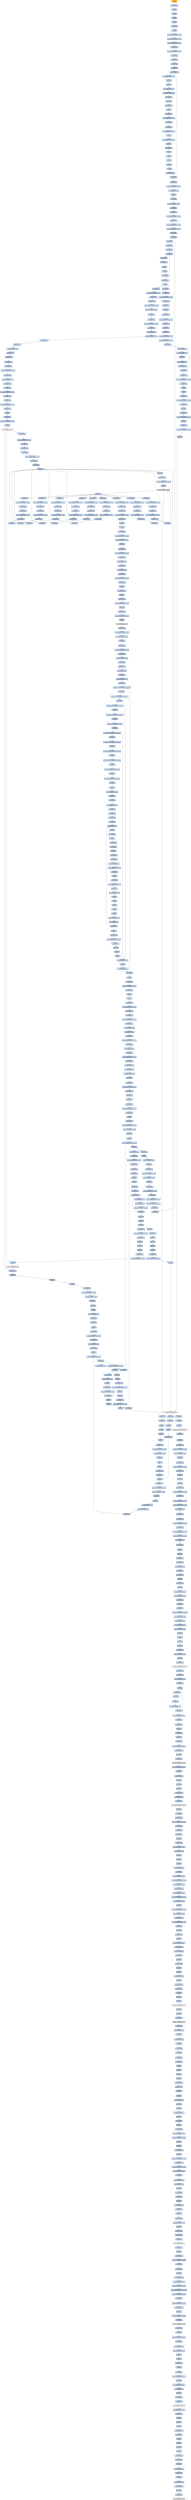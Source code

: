 strict digraph G {
	graph [bgcolor=transparent,
		name=G
	];
	node [color=lightsteelblue,
		fillcolor=lightsteelblue,
		shape=rectangle,
		style=filled
	];
	a0x01049060pushl_ebp	[color=lightgrey,
		fillcolor=orange,
		label="start\npushl %ebp"];
	a0x01049061movl_esp_ebp	[label="0x01049061\nmovl %esp, %ebp"];
	a0x01049060pushl_ebp -> a0x01049061movl_esp_ebp	[color="#000000"];
	a0x01049063pushl_ebx	[label="0x01049063\npushl %ebx"];
	a0x01049061movl_esp_ebp -> a0x01049063pushl_ebx	[color="#000000"];
	a0x01049064pushl_esi	[label="0x01049064\npushl %esi"];
	a0x01049063pushl_ebx -> a0x01049064pushl_esi	[color="#000000"];
	a0x01049065pushl_edi	[label="0x01049065\npushl %edi"];
	a0x01049064pushl_esi -> a0x01049065pushl_edi	[color="#000000"];
	a0x01049066pusha_	[label="0x01049066\npusha "];
	a0x01049065pushl_edi -> a0x01049066pusha_	[color="#000000"];
	a0x01049067call_0x0104906c	[label="0x01049067\ncall 0x0104906c"];
	a0x01049066pusha_ -> a0x01049067call_0x0104906c	[color="#000000"];
	a0x0104906cpopl_ebp	[label="0x0104906c\npopl %ebp"];
	a0x01049067call_0x0104906c -> a0x0104906cpopl_ebp	[color="#000000"];
	a0x0104906dsubl_0x40286cUINT32_ebp	[label="0x0104906d\nsubl $0x40286c<UINT32>, %ebp"];
	a0x0104906cpopl_ebp -> a0x0104906dsubl_0x40286cUINT32_ebp	[color="#000000"];
	a0x01049073movl_0x40345dUINT32_ecx	[label="0x01049073\nmovl $0x40345d<UINT32>, %ecx"];
	a0x0104906dsubl_0x40286cUINT32_ebp -> a0x01049073movl_0x40345dUINT32_ecx	[color="#000000"];
	a0x01049078subl_0x4028c6UINT32_ecx	[label="0x01049078\nsubl $0x4028c6<UINT32>, %ecx"];
	a0x01049073movl_0x40345dUINT32_ecx -> a0x01049078subl_0x4028c6UINT32_ecx	[color="#000000"];
	a0x0104907emovl_ebp_edx	[label="0x0104907e\nmovl %ebp, %edx"];
	a0x01049078subl_0x4028c6UINT32_ecx -> a0x0104907emovl_ebp_edx	[color="#000000"];
	a0x01049080addl_0x4028c6UINT32_edx	[label="0x01049080\naddl $0x4028c6<UINT32>, %edx"];
	a0x0104907emovl_ebp_edx -> a0x01049080addl_0x4028c6UINT32_edx	[color="#000000"];
	a0x01049086leal_edx__edi	[label="0x01049086\nleal (%edx), %edi"];
	a0x01049080addl_0x4028c6UINT32_edx -> a0x01049086leal_edx__edi	[color="#000000"];
	a0x01049088movl_edi_esi	[label="0x01049088\nmovl %edi, %esi"];
	a0x01049086leal_edx__edi -> a0x01049088movl_edi_esi	[color="#000000"];
	a0x0104908axorl_eax_eax	[label="0x0104908a\nxorl %eax, %eax"];
	a0x01049088movl_edi_esi -> a0x0104908axorl_eax_eax	[color="#000000"];
	a0x0104908cjmp_0x01049092	[label="0x0104908c\njmp 0x01049092"];
	a0x0104908axorl_eax_eax -> a0x0104908cjmp_0x01049092	[color="#000000"];
	a0x01049092lodsb_ds_esi__al	[label="0x01049092\nlodsb %ds:(%esi), %al"];
	a0x0104908cjmp_0x01049092 -> a0x01049092lodsb_ds_esi__al	[color="#000000"];
	a0x01049093subb_0xfffffff1UINT8_al	[label="0x01049093\nsubb $0xfffffff1<UINT8>, %al"];
	a0x01049092lodsb_ds_esi__al -> a0x01049093subb_0xfffffff1UINT8_al	[color="#000000"];
	a0x01049095decb_al	[label="0x01049095\ndecb %al"];
	a0x01049093subb_0xfffffff1UINT8_al -> a0x01049095decb_al	[color="#000000"];
	a0x01049097decb_al	[label="0x01049097\ndecb %al"];
	a0x01049095decb_al -> a0x01049097decb_al	[color="#000000"];
	a0x01049099subb_0x37UINT8_al	[label="0x01049099\nsubb $0x37<UINT8>, %al"];
	a0x01049097decb_al -> a0x01049099subb_0x37UINT8_al	[color="#000000"];
	a0x0104909brolb_0xffffffa3UINT8_al	[label="0x0104909b\nrolb $0xffffffa3<UINT8>, %al"];
	a0x01049099subb_0x37UINT8_al -> a0x0104909brolb_0xffffffa3UINT8_al	[color="#000000"];
	a0x0104909ejmp_0x010490a1	[label="0x0104909e\njmp 0x010490a1"];
	a0x0104909brolb_0xffffffa3UINT8_al -> a0x0104909ejmp_0x010490a1	[color="#000000"];
	a0x010490a1subb_cl_al	[label="0x010490a1\nsubb %cl, %al"];
	a0x0104909ejmp_0x010490a1 -> a0x010490a1subb_cl_al	[color="#000000"];
	a0x010490a3jmp_0x010490a6	[label="0x010490a3\njmp 0x010490a6"];
	a0x010490a1subb_cl_al -> a0x010490a3jmp_0x010490a6	[color="#000000"];
	a0x010490a6nop_	[label="0x010490a6\nnop "];
	a0x010490a3jmp_0x010490a6 -> a0x010490a6nop_	[color="#000000"];
	a0x010490a7jmp_0x010490aa	[label="0x010490a7\njmp 0x010490aa"];
	a0x010490a6nop_ -> a0x010490a7jmp_0x010490aa	[color="#000000"];
	a0x010490aarorb_0xffffff9eUINT8_al	[label="0x010490aa\nrorb $0xffffff9e<UINT8>, %al"];
	a0x010490a7jmp_0x010490aa -> a0x010490aarorb_0xffffff9eUINT8_al	[color="#000000"];
	a0x010490adjmp_0x010490b0	[label="0x010490ad\njmp 0x010490b0"];
	a0x010490aarorb_0xffffff9eUINT8_al -> a0x010490adjmp_0x010490b0	[color="#000000"];
	a0x010490b0jmp_0x010490b3	[label="0x010490b0\njmp 0x010490b3"];
	a0x010490adjmp_0x010490b0 -> a0x010490b0jmp_0x010490b3	[color="#000000"];
	a0x010490b3xorb_0xffffff83UINT8_al	[label="0x010490b3\nxorb $0xffffff83<UINT8>, %al"];
	a0x010490b0jmp_0x010490b3 -> a0x010490b3xorb_0xffffff83UINT8_al	[color="#000000"];
	a0x010490b5stc_	[label="0x010490b5\nstc "];
	a0x010490b3xorb_0xffffff83UINT8_al -> a0x010490b5stc_	[color="#000000"];
	a0x010490b6subb_0xffffff86UINT8_al	[label="0x010490b6\nsubb $0xffffff86<UINT8>, %al"];
	a0x010490b5stc_ -> a0x010490b6subb_0xffffff86UINT8_al	[color="#000000"];
	a0x010490b8decb_al	[label="0x010490b8\ndecb %al"];
	a0x010490b6subb_0xffffff86UINT8_al -> a0x010490b8decb_al	[color="#000000"];
	a0x010490bajmp_0x010490bd	[label="0x010490ba\njmp 0x010490bd"];
	a0x010490b8decb_al -> a0x010490bajmp_0x010490bd	[color="#000000"];
	a0x010490bdstc_	[label="0x010490bd\nstc "];
	a0x010490bajmp_0x010490bd -> a0x010490bdstc_	[color="#000000"];
	a0x010490beclc_	[label="0x010490be\nclc "];
	a0x010490bdstc_ -> a0x010490beclc_	[color="#000000"];
	a0x010490bfstc_	[label="0x010490bf\nstc "];
	a0x010490beclc_ -> a0x010490bfstc_	[color="#000000"];
	a0x010490c0decb_al	[label="0x010490c0\ndecb %al"];
	a0x010490bfstc_ -> a0x010490c0decb_al	[color="#000000"];
	a0x010490c2clc_	[label="0x010490c2\nclc "];
	a0x010490c0decb_al -> a0x010490c2clc_	[color="#000000"];
	a0x010490c3stosb_al_es_edi_	[label="0x010490c3\nstosb %al, %es:(%edi)"];
	a0x010490c2clc_ -> a0x010490c3stosb_al_es_edi_	[color="#000000"];
	a0x010490c4loop_0x01049092	[label="0x010490c4\nloop 0x01049092"];
	a0x010490c3stosb_al_es_edi_ -> a0x010490c4loop_0x01049092	[color="#000000"];
	a0x010490c4loop_0x01049092 -> a0x01049092lodsb_ds_esi__al	[color="#000000",
		label=T];
	a0x010490c6movl_ebp_edx	[label="0x010490c6\nmovl %ebp, %edx"];
	a0x010490c4loop_0x01049092 -> a0x010490c6movl_ebp_edx	[color="#000000",
		label=F];
	a0x010490c8addl_0x40321fUINT32_edx	[label="0x010490c8\naddl $0x40321f<UINT32>, %edx"];
	a0x010490c6movl_ebp_edx -> a0x010490c8addl_0x40321fUINT32_edx	[color="#000000"];
	a0x010490cemovl_0x20esp__eax	[label="0x010490ce\nmovl 0x20(%esp), %eax"];
	a0x010490c8addl_0x40321fUINT32_edx -> a0x010490cemovl_0x20esp__eax	[color="#000000"];
	a0x010490d2incl_eax	[label="0x010490d2\nincl %eax"];
	a0x010490cemovl_0x20esp__eax -> a0x010490d2incl_eax	[color="#000000"];
	a0x010490d3js_0x010490dd	[label="0x010490d3\njs 0x010490dd"];
	a0x010490d2incl_eax -> a0x010490d3js_0x010490dd	[color="#000000"];
	a0x010490d5movl_0x1UINT32_edx_	[label="0x010490d5\nmovl $0x1<UINT32>, (%edx)"];
	a0x010490d3js_0x010490dd -> a0x010490d5movl_0x1UINT32_edx_	[color="#000000",
		label=F];
	a0x010490dbjmp_0x010490e3	[label="0x010490db\njmp 0x010490e3"];
	a0x010490d5movl_0x1UINT32_edx_ -> a0x010490dbjmp_0x010490e3	[color="#000000"];
	a0x010490e3movl_ebp_edx	[label="0x010490e3\nmovl %ebp, %edx"];
	a0x010490dbjmp_0x010490e3 -> a0x010490e3movl_ebp_edx	[color="#000000"];
	a0x010490e5addl_0x402866UINT32_edx	[label="0x010490e5\naddl $0x402866<UINT32>, %edx"];
	a0x010490e3movl_ebp_edx -> a0x010490e5addl_0x402866UINT32_edx	[color="#000000"];
	a0x010490ebleal_edx__eax	[label="0x010490eb\nleal (%edx), %eax"];
	a0x010490e5addl_0x402866UINT32_edx -> a0x010490ebleal_edx__eax	[color="#000000"];
	a0x010490edmovl_0x403065UINT32_ecx	[label="0x010490ed\nmovl $0x403065<UINT32>, %ecx"];
	a0x010490ebleal_edx__eax -> a0x010490edmovl_0x403065UINT32_ecx	[color="#000000"];
	a0x010490f2subl_0x402866UINT32_ecx	[label="0x010490f2\nsubl $0x402866<UINT32>, %ecx"];
	a0x010490edmovl_0x403065UINT32_ecx -> a0x010490f2subl_0x402866UINT32_ecx	[color="#000000"];
	a0x010490f8call_0x01049401	[label="0x010490f8\ncall 0x01049401"];
	a0x010490f2subl_0x402866UINT32_ecx -> a0x010490f8call_0x01049401	[color="#000000"];
	a0x01049401movl_eax_edi	[label="0x01049401\nmovl %eax, %edi"];
	a0x010490f8call_0x01049401 -> a0x01049401movl_eax_edi	[color="#000000"];
	a0x01049403xorl_eax_eax	[label="0x01049403\nxorl %eax, %eax"];
	a0x01049401movl_eax_edi -> a0x01049403xorl_eax_eax	[color="#000000"];
	a0x01049405xorl_ebx_ebx	[label="0x01049405\nxorl %ebx, %ebx"];
	a0x01049403xorl_eax_eax -> a0x01049405xorl_ebx_ebx	[color="#000000"];
	a0x01049407xorl_edx_edx	[label="0x01049407\nxorl %edx, %edx"];
	a0x01049405xorl_ebx_ebx -> a0x01049407xorl_edx_edx	[color="#000000"];
	a0x01049409movb_edi__al	[label="0x01049409\nmovb (%edi), %al"];
	a0x01049407xorl_edx_edx -> a0x01049409movb_edi__al	[color="#000000"];
	a0x0104940bmull_edx_eax	[label="0x0104940b\nmull %edx, %eax"];
	a0x01049409movb_edi__al -> a0x0104940bmull_edx_eax	[color="#000000"];
	a0x0104940daddl_eax_ebx	[label="0x0104940d\naddl %eax, %ebx"];
	a0x0104940bmull_edx_eax -> a0x0104940daddl_eax_ebx	[color="#000000"];
	a0x0104940fincl_edx	[label="0x0104940f\nincl %edx"];
	a0x0104940daddl_eax_ebx -> a0x0104940fincl_edx	[color="#000000"];
	a0x01049410incl_edi	[label="0x01049410\nincl %edi"];
	a0x0104940fincl_edx -> a0x01049410incl_edi	[color="#000000"];
	a0x01049411loop_0x01049409	[label="0x01049411\nloop 0x01049409"];
	a0x01049410incl_edi -> a0x01049411loop_0x01049409	[color="#000000"];
	a0x01049411loop_0x01049409 -> a0x01049409movb_edi__al	[color="#000000",
		label=T];
	a0x01049413xchgl_eax_ebx	[label="0x01049413\nxchgl %eax, %ebx"];
	a0x01049411loop_0x01049409 -> a0x01049413xchgl_eax_ebx	[color="#000000",
		label=F];
	a0x01049414ret	[label="0x01049414\nret"];
	a0x01049413xchgl_eax_ebx -> a0x01049414ret	[color="#000000"];
	a0x010490fdmovl_ebp_edx	[label="0x010490fd\nmovl %ebp, %edx"];
	a0x01049414ret -> a0x010490fdmovl_ebp_edx	[color="#000000"];
	a0x01049815jmp_0x01049819	[label="0x01049815\njmp 0x01049819"];
	a0x01049414ret -> a0x01049815jmp_0x01049819	[color="#000000"];
	a0x010490ffaddl_0x40321bUINT32_edx	[label="0x010490ff\naddl $0x40321b<UINT32>, %edx"];
	a0x010490fdmovl_ebp_edx -> a0x010490ffaddl_0x40321bUINT32_edx	[color="#000000"];
	a0x01049105movl_eax_edx_	[label="0x01049105\nmovl %eax, (%edx)"];
	a0x010490ffaddl_0x40321bUINT32_edx -> a0x01049105movl_eax_edx_	[color="#000000"];
	a0x01049107movl_ebp_edx	[label="0x01049107\nmovl %ebp, %edx"];
	a0x01049105movl_eax_edx_ -> a0x01049107movl_ebp_edx	[color="#000000"];
	a0x01049109addl_0x403213UINT32_edx	[label="0x01049109\naddl $0x403213<UINT32>, %edx"];
	a0x01049107movl_ebp_edx -> a0x01049109addl_0x403213UINT32_edx	[color="#000000"];
	a0x0104910ftestl_0x1UINT32_edx_	[label="0x0104910f\ntestl $0x1<UINT32>, (%edx)"];
	a0x01049109addl_0x403213UINT32_edx -> a0x0104910ftestl_0x1UINT32_edx_	[color="#000000"];
	a0x01049115je_0x0104915f	[label="0x01049115\nje 0x0104915f"];
	a0x0104910ftestl_0x1UINT32_edx_ -> a0x01049115je_0x0104915f	[color="#000000"];
	a0x0104915fmovl_ebp_edx	[label="0x0104915f\nmovl %ebp, %edx"];
	a0x01049115je_0x0104915f -> a0x0104915fmovl_ebp_edx	[color="#000000",
		label=T];
	a0x01049161addl_0x40320bUINT32_edx	[label="0x01049161\naddl $0x40320b<UINT32>, %edx"];
	a0x0104915fmovl_ebp_edx -> a0x01049161addl_0x40320bUINT32_edx	[color="#000000"];
	a0x01049167movl_edx__eax	[label="0x01049167\nmovl (%edx), %eax"];
	a0x01049161addl_0x40320bUINT32_edx -> a0x01049167movl_edx__eax	[color="#000000"];
	a0x01049169addl_0x3ceax__eax	[label="0x01049169\naddl 0x3c(%eax), %eax"];
	a0x01049167movl_edx__eax -> a0x01049169addl_0x3ceax__eax	[color="#000000"];
	a0x0104916caddl_0x80UINT32_eax	[label="0x0104916c\naddl $0x80<UINT32>, %eax"];
	a0x01049169addl_0x3ceax__eax -> a0x0104916caddl_0x80UINT32_eax	[color="#000000"];
	a0x01049171movl_eax__ecx	[label="0x01049171\nmovl (%eax), %ecx"];
	a0x0104916caddl_0x80UINT32_eax -> a0x01049171movl_eax__ecx	[color="#000000"];
	a0x01049173addl_edx__ecx	[label="0x01049173\naddl (%edx), %ecx"];
	a0x01049171movl_eax__ecx -> a0x01049173addl_edx__ecx	[color="#000000"];
	a0x01049175addl_0x10UINT8_ecx	[label="0x01049175\naddl $0x10<UINT8>, %ecx"];
	a0x01049173addl_edx__ecx -> a0x01049175addl_0x10UINT8_ecx	[color="#000000"];
	a0x01049178movl_ecx__eax	[label="0x01049178\nmovl (%ecx), %eax"];
	a0x01049175addl_0x10UINT8_ecx -> a0x01049178movl_ecx__eax	[color="#000000"];
	a0x0104917aaddl_edx__eax	[label="0x0104917a\naddl (%edx), %eax"];
	a0x01049178movl_ecx__eax -> a0x0104917aaddl_edx__eax	[color="#000000"];
	a0x0104917cmovl_eax__ebx	[label="0x0104917c\nmovl (%eax), %ebx"];
	a0x0104917aaddl_edx__eax -> a0x0104917cmovl_eax__ebx	[color="#000000"];
	a0x0104917emovl_ebp_edx	[label="0x0104917e\nmovl %ebp, %edx"];
	a0x0104917cmovl_eax__ebx -> a0x0104917emovl_ebp_edx	[color="#000000"];
	a0x01049180addl_0x403397UINT32_edx	[label="0x01049180\naddl $0x403397<UINT32>, %edx"];
	a0x0104917emovl_ebp_edx -> a0x01049180addl_0x403397UINT32_edx	[color="#000000"];
	a0x01049186movl_ebx_edx_	[label="0x01049186\nmovl %ebx, (%edx)"];
	a0x01049180addl_0x403397UINT32_edx -> a0x01049186movl_ebx_edx_	[color="#000000"];
	a0x01049188addl_0x4UINT8_eax	[label="0x01049188\naddl $0x4<UINT8>, %eax"];
	a0x01049186movl_ebx_edx_ -> a0x01049188addl_0x4UINT8_eax	[color="#000000"];
	a0x0104918bmovl_eax__ebx	[label="0x0104918b\nmovl (%eax), %ebx"];
	a0x01049188addl_0x4UINT8_eax -> a0x0104918bmovl_eax__ebx	[color="#000000"];
	a0x0104918dmovl_ebp_edx	[label="0x0104918d\nmovl %ebp, %edx"];
	a0x0104918bmovl_eax__ebx -> a0x0104918dmovl_ebp_edx	[color="#000000"];
	a0x0104918faddl_0x40339bUINT32_edx	[label="0x0104918f\naddl $0x40339b<UINT32>, %edx"];
	a0x0104918dmovl_ebp_edx -> a0x0104918faddl_0x40339bUINT32_edx	[color="#000000"];
	a0x01049195movl_ebx_edx_	[label="0x01049195\nmovl %ebx, (%edx)"];
	a0x0104918faddl_0x40339bUINT32_edx -> a0x01049195movl_ebx_edx_	[color="#000000"];
	a0x01049197movl_ebp_edx	[label="0x01049197\nmovl %ebp, %edx"];
	a0x01049195movl_ebx_edx_ -> a0x01049197movl_ebp_edx	[color="#000000"];
	a0x01049199addl_0x40339fUINT32_edx	[label="0x01049199\naddl $0x40339f<UINT32>, %edx"];
	a0x01049197movl_ebp_edx -> a0x01049199addl_0x40339fUINT32_edx	[color="#000000"];
	a0x0104919fleal_edx__eax	[label="0x0104919f\nleal (%edx), %eax"];
	a0x01049199addl_0x40339fUINT32_edx -> a0x0104919fleal_edx__eax	[color="#000000"];
	a0x010491a1pushl_eax	[label="0x010491a1\npushl %eax"];
	a0x0104919fleal_edx__eax -> a0x010491a1pushl_eax	[color="#000000"];
	a0x010491a2movl_ebp_edx	[label="0x010491a2\nmovl %ebp, %edx"];
	a0x010491a1pushl_eax -> a0x010491a2movl_ebp_edx	[color="#000000"];
	a0x010491a4addl_0x403397UINT32_edx	[label="0x010491a4\naddl $0x403397<UINT32>, %edx"];
	a0x010491a2movl_ebp_edx -> a0x010491a4addl_0x403397UINT32_edx	[color="#000000"];
	a0x010491aacall_edx_	[label="0x010491aa\ncall (%edx)"];
	a0x010491a4addl_0x403397UINT32_edx -> a0x010491aacall_edx_	[color="#000000"];
	LoadLibraryA_kernel32_dll	[color=lightgrey,
		fillcolor=lightgrey,
		label="LoadLibraryA@kernel32.dll"];
	a0x010491aacall_edx_ -> LoadLibraryA_kernel32_dll	[color="#000000"];
	a0x010491acmovl_ebp_edx	[label="0x010491ac\nmovl %ebp, %edx"];
	LoadLibraryA_kernel32_dll -> a0x010491acmovl_ebp_edx	[color="#000000"];
	a0x0104967atestl_eax_eax	[label="0x0104967a\ntestl %eax, %eax"];
	LoadLibraryA_kernel32_dll -> a0x0104967atestl_eax_eax	[color="#000000"];
	a0x010491aeaddl_0x4033acUINT32_edx	[label="0x010491ae\naddl $0x4033ac<UINT32>, %edx"];
	a0x010491acmovl_ebp_edx -> a0x010491aeaddl_0x4033acUINT32_edx	[color="#000000"];
	a0x010491b4movl_eax_esi	[label="0x010491b4\nmovl %eax, %esi"];
	a0x010491aeaddl_0x4033acUINT32_edx -> a0x010491b4movl_eax_esi	[color="#000000"];
	a0x010491b6movl_eax_edx_	[label="0x010491b6\nmovl %eax, (%edx)"];
	a0x010491b4movl_eax_esi -> a0x010491b6movl_eax_edx_	[color="#000000"];
	a0x010491b8movl_ebp_edx	[label="0x010491b8\nmovl %ebp, %edx"];
	a0x010491b6movl_eax_edx_ -> a0x010491b8movl_ebp_edx	[color="#000000"];
	a0x010491baaddl_0x4033b0UINT32_edx	[label="0x010491ba\naddl $0x4033b0<UINT32>, %edx"];
	a0x010491b8movl_ebp_edx -> a0x010491baaddl_0x4033b0UINT32_edx	[color="#000000"];
	a0x010491c0leal_edx__eax	[label="0x010491c0\nleal (%edx), %eax"];
	a0x010491baaddl_0x4033b0UINT32_edx -> a0x010491c0leal_edx__eax	[color="#000000"];
	a0x010491c2call_0x010492a5	[label="0x010491c2\ncall 0x010492a5"];
	a0x010491c0leal_edx__eax -> a0x010491c2call_0x010492a5	[color="#000000"];
	a0x010492a5pushl_eax	[label="0x010492a5\npushl %eax"];
	a0x010491c2call_0x010492a5 -> a0x010492a5pushl_eax	[color="#000000"];
	a0x010492a6pushl_esi	[label="0x010492a6\npushl %esi"];
	a0x010492a5pushl_eax -> a0x010492a6pushl_esi	[color="#000000"];
	a0x010492a7movl_ebp_edx	[label="0x010492a7\nmovl %ebp, %edx"];
	a0x010492a6pushl_esi -> a0x010492a7movl_ebp_edx	[color="#000000"];
	a0x010492a9addl_0x40339bUINT32_edx	[label="0x010492a9\naddl $0x40339b<UINT32>, %edx"];
	a0x010492a7movl_ebp_edx -> a0x010492a9addl_0x40339bUINT32_edx	[color="#000000"];
	a0x010492afcall_edx_	[label="0x010492af\ncall (%edx)"];
	a0x010492a9addl_0x40339bUINT32_edx -> a0x010492afcall_edx_	[color="#000000"];
	GetProcAddress_kernel32_dll	[color=lightgrey,
		fillcolor=lightgrey,
		label="GetProcAddress@kernel32.dll"];
	a0x010492afcall_edx_ -> GetProcAddress_kernel32_dll	[color="#000000"];
	a0x010492b1ret	[label="0x010492b1\nret"];
	GetProcAddress_kernel32_dll -> a0x010492b1ret	[color="#000000"];
	a0x01049700orl_eax_eax	[label="0x01049700\norl %eax, %eax"];
	GetProcAddress_kernel32_dll -> a0x01049700orl_eax_eax	[color="#000000"];
	a0x010491c7movl_ebp_edx	[label="0x010491c7\nmovl %ebp, %edx"];
	a0x010492b1ret -> a0x010491c7movl_ebp_edx	[color="#000000"];
	a0x010491e0movl_ebp_edx	[label="0x010491e0\nmovl %ebp, %edx"];
	a0x010492b1ret -> a0x010491e0movl_ebp_edx	[color="#000000"];
	a0x010491f9movl_ebp_edx	[label="0x010491f9\nmovl %ebp, %edx"];
	a0x010492b1ret -> a0x010491f9movl_ebp_edx	[color="#000000"];
	a0x01049212movl_ebp_edx	[label="0x01049212\nmovl %ebp, %edx"];
	a0x010492b1ret -> a0x01049212movl_ebp_edx	[color="#000000"];
	a0x0104922bmovl_ebp_edx	[label="0x0104922b\nmovl %ebp, %edx"];
	a0x010492b1ret -> a0x0104922bmovl_ebp_edx	[color="#000000"];
	a0x01049244movl_ebp_edx	[label="0x01049244\nmovl %ebp, %edx"];
	a0x010492b1ret -> a0x01049244movl_ebp_edx	[color="#000000"];
	a0x0104925dmovl_ebp_edx	[label="0x0104925d\nmovl %ebp, %edx"];
	a0x010492b1ret -> a0x0104925dmovl_ebp_edx	[color="#000000"];
	a0x01049276movl_ebp_edx	[label="0x01049276\nmovl %ebp, %edx"];
	a0x010492b1ret -> a0x01049276movl_ebp_edx	[color="#000000"];
	a0x0104928fmovl_ebp_edx	[label="0x0104928f\nmovl %ebp, %edx"];
	a0x010492b1ret -> a0x0104928fmovl_ebp_edx	[color="#000000"];
	a0x010491c9addl_0x4033c1UINT32_edx	[label="0x010491c9\naddl $0x4033c1<UINT32>, %edx"];
	a0x010491c7movl_ebp_edx -> a0x010491c9addl_0x4033c1UINT32_edx	[color="#000000"];
	a0x010491cfmovl_eax_edx_	[label="0x010491cf\nmovl %eax, (%edx)"];
	a0x010491c9addl_0x4033c1UINT32_edx -> a0x010491cfmovl_eax_edx_	[color="#000000"];
	a0x010491d1movl_ebp_edx	[label="0x010491d1\nmovl %ebp, %edx"];
	a0x010491cfmovl_eax_edx_ -> a0x010491d1movl_ebp_edx	[color="#000000"];
	a0x010491d3addl_0x4033c5UINT32_edx	[label="0x010491d3\naddl $0x4033c5<UINT32>, %edx"];
	a0x010491d1movl_ebp_edx -> a0x010491d3addl_0x4033c5UINT32_edx	[color="#000000"];
	a0x010491d9leal_edx__eax	[label="0x010491d9\nleal (%edx), %eax"];
	a0x010491d3addl_0x4033c5UINT32_edx -> a0x010491d9leal_edx__eax	[color="#000000"];
	a0x010491dbcall_0x010492a5	[label="0x010491db\ncall 0x010492a5"];
	a0x010491d9leal_edx__eax -> a0x010491dbcall_0x010492a5	[color="#000000"];
	a0x010491dbcall_0x010492a5 -> a0x010492a5pushl_eax	[color="#000000"];
	a0x010491e2addl_0x4033d4UINT32_edx	[label="0x010491e2\naddl $0x4033d4<UINT32>, %edx"];
	a0x010491e0movl_ebp_edx -> a0x010491e2addl_0x4033d4UINT32_edx	[color="#000000"];
	a0x010491e8movl_eax_edx_	[label="0x010491e8\nmovl %eax, (%edx)"];
	a0x010491e2addl_0x4033d4UINT32_edx -> a0x010491e8movl_eax_edx_	[color="#000000"];
	a0x010491eamovl_ebp_edx	[label="0x010491ea\nmovl %ebp, %edx"];
	a0x010491e8movl_eax_edx_ -> a0x010491eamovl_ebp_edx	[color="#000000"];
	a0x010491ecaddl_0x4033d8UINT32_edx	[label="0x010491ec\naddl $0x4033d8<UINT32>, %edx"];
	a0x010491eamovl_ebp_edx -> a0x010491ecaddl_0x4033d8UINT32_edx	[color="#000000"];
	a0x010491f2leal_edx__eax	[label="0x010491f2\nleal (%edx), %eax"];
	a0x010491ecaddl_0x4033d8UINT32_edx -> a0x010491f2leal_edx__eax	[color="#000000"];
	a0x010491f4call_0x010492a5	[label="0x010491f4\ncall 0x010492a5"];
	a0x010491f2leal_edx__eax -> a0x010491f4call_0x010492a5	[color="#000000"];
	a0x010491f4call_0x010492a5 -> a0x010492a5pushl_eax	[color="#000000"];
	a0x010491fbaddl_0x4033ebUINT32_edx	[label="0x010491fb\naddl $0x4033eb<UINT32>, %edx"];
	a0x010491f9movl_ebp_edx -> a0x010491fbaddl_0x4033ebUINT32_edx	[color="#000000"];
	a0x01049201movl_eax_edx_	[label="0x01049201\nmovl %eax, (%edx)"];
	a0x010491fbaddl_0x4033ebUINT32_edx -> a0x01049201movl_eax_edx_	[color="#000000"];
	a0x01049203movl_ebp_edx	[label="0x01049203\nmovl %ebp, %edx"];
	a0x01049201movl_eax_edx_ -> a0x01049203movl_ebp_edx	[color="#000000"];
	a0x01049205addl_0x4033efUINT32_edx	[label="0x01049205\naddl $0x4033ef<UINT32>, %edx"];
	a0x01049203movl_ebp_edx -> a0x01049205addl_0x4033efUINT32_edx	[color="#000000"];
	a0x0104920bleal_edx__eax	[label="0x0104920b\nleal (%edx), %eax"];
	a0x01049205addl_0x4033efUINT32_edx -> a0x0104920bleal_edx__eax	[color="#000000"];
	a0x0104920dcall_0x010492a5	[label="0x0104920d\ncall 0x010492a5"];
	a0x0104920bleal_edx__eax -> a0x0104920dcall_0x010492a5	[color="#000000"];
	a0x0104920dcall_0x010492a5 -> a0x010492a5pushl_eax	[color="#000000"];
	a0x01049214addl_0x4033fbUINT32_edx	[label="0x01049214\naddl $0x4033fb<UINT32>, %edx"];
	a0x01049212movl_ebp_edx -> a0x01049214addl_0x4033fbUINT32_edx	[color="#000000"];
	a0x0104921amovl_eax_edx_	[label="0x0104921a\nmovl %eax, (%edx)"];
	a0x01049214addl_0x4033fbUINT32_edx -> a0x0104921amovl_eax_edx_	[color="#000000"];
	a0x0104921cmovl_ebp_edx	[label="0x0104921c\nmovl %ebp, %edx"];
	a0x0104921amovl_eax_edx_ -> a0x0104921cmovl_ebp_edx	[color="#000000"];
	a0x0104921eaddl_0x4033ffUINT32_edx	[label="0x0104921e\naddl $0x4033ff<UINT32>, %edx"];
	a0x0104921cmovl_ebp_edx -> a0x0104921eaddl_0x4033ffUINT32_edx	[color="#000000"];
	a0x01049224leal_edx__eax	[label="0x01049224\nleal (%edx), %eax"];
	a0x0104921eaddl_0x4033ffUINT32_edx -> a0x01049224leal_edx__eax	[color="#000000"];
	a0x01049226call_0x010492a5	[label="0x01049226\ncall 0x010492a5"];
	a0x01049224leal_edx__eax -> a0x01049226call_0x010492a5	[color="#000000"];
	a0x01049226call_0x010492a5 -> a0x010492a5pushl_eax	[color="#000000"];
	a0x0104922daddl_0x40340bUINT32_edx	[label="0x0104922d\naddl $0x40340b<UINT32>, %edx"];
	a0x0104922bmovl_ebp_edx -> a0x0104922daddl_0x40340bUINT32_edx	[color="#000000"];
	a0x01049233movl_eax_edx_	[label="0x01049233\nmovl %eax, (%edx)"];
	a0x0104922daddl_0x40340bUINT32_edx -> a0x01049233movl_eax_edx_	[color="#000000"];
	a0x01049235movl_ebp_edx	[label="0x01049235\nmovl %ebp, %edx"];
	a0x01049233movl_eax_edx_ -> a0x01049235movl_ebp_edx	[color="#000000"];
	a0x01049237addl_0x40340fUINT32_edx	[label="0x01049237\naddl $0x40340f<UINT32>, %edx"];
	a0x01049235movl_ebp_edx -> a0x01049237addl_0x40340fUINT32_edx	[color="#000000"];
	a0x0104923dleal_edx__eax	[label="0x0104923d\nleal (%edx), %eax"];
	a0x01049237addl_0x40340fUINT32_edx -> a0x0104923dleal_edx__eax	[color="#000000"];
	a0x0104923fcall_0x010492a5	[label="0x0104923f\ncall 0x010492a5"];
	a0x0104923dleal_edx__eax -> a0x0104923fcall_0x010492a5	[color="#000000"];
	a0x0104923fcall_0x010492a5 -> a0x010492a5pushl_eax	[color="#000000"];
	a0x01049246addl_0x40341aUINT32_edx	[label="0x01049246\naddl $0x40341a<UINT32>, %edx"];
	a0x01049244movl_ebp_edx -> a0x01049246addl_0x40341aUINT32_edx	[color="#000000"];
	a0x0104924cmovl_eax_edx_	[label="0x0104924c\nmovl %eax, (%edx)"];
	a0x01049246addl_0x40341aUINT32_edx -> a0x0104924cmovl_eax_edx_	[color="#000000"];
	a0x0104924emovl_ebp_edx	[label="0x0104924e\nmovl %ebp, %edx"];
	a0x0104924cmovl_eax_edx_ -> a0x0104924emovl_ebp_edx	[color="#000000"];
	a0x01049250addl_0x40341eUINT32_edx	[label="0x01049250\naddl $0x40341e<UINT32>, %edx"];
	a0x0104924emovl_ebp_edx -> a0x01049250addl_0x40341eUINT32_edx	[color="#000000"];
	a0x01049256leal_edx__eax	[label="0x01049256\nleal (%edx), %eax"];
	a0x01049250addl_0x40341eUINT32_edx -> a0x01049256leal_edx__eax	[color="#000000"];
	a0x01049258call_0x010492a5	[label="0x01049258\ncall 0x010492a5"];
	a0x01049256leal_edx__eax -> a0x01049258call_0x010492a5	[color="#000000"];
	a0x01049258call_0x010492a5 -> a0x010492a5pushl_eax	[color="#000000"];
	a0x0104925faddl_0x403427UINT32_edx	[label="0x0104925f\naddl $0x403427<UINT32>, %edx"];
	a0x0104925dmovl_ebp_edx -> a0x0104925faddl_0x403427UINT32_edx	[color="#000000"];
	a0x01049265movl_eax_edx_	[label="0x01049265\nmovl %eax, (%edx)"];
	a0x0104925faddl_0x403427UINT32_edx -> a0x01049265movl_eax_edx_	[color="#000000"];
	a0x01049267movl_ebp_edx	[label="0x01049267\nmovl %ebp, %edx"];
	a0x01049265movl_eax_edx_ -> a0x01049267movl_ebp_edx	[color="#000000"];
	a0x01049269addl_0x40342bUINT32_edx	[label="0x01049269\naddl $0x40342b<UINT32>, %edx"];
	a0x01049267movl_ebp_edx -> a0x01049269addl_0x40342bUINT32_edx	[color="#000000"];
	a0x0104926fleal_edx__eax	[label="0x0104926f\nleal (%edx), %eax"];
	a0x01049269addl_0x40342bUINT32_edx -> a0x0104926fleal_edx__eax	[color="#000000"];
	a0x01049271call_0x010492a5	[label="0x01049271\ncall 0x010492a5"];
	a0x0104926fleal_edx__eax -> a0x01049271call_0x010492a5	[color="#000000"];
	a0x01049271call_0x010492a5 -> a0x010492a5pushl_eax	[color="#000000"];
	a0x01049278addl_0x403437UINT32_edx	[label="0x01049278\naddl $0x403437<UINT32>, %edx"];
	a0x01049276movl_ebp_edx -> a0x01049278addl_0x403437UINT32_edx	[color="#000000"];
	a0x0104927emovl_eax_edx_	[label="0x0104927e\nmovl %eax, (%edx)"];
	a0x01049278addl_0x403437UINT32_edx -> a0x0104927emovl_eax_edx_	[color="#000000"];
	a0x01049280movl_ebp_edx	[label="0x01049280\nmovl %ebp, %edx"];
	a0x0104927emovl_eax_edx_ -> a0x01049280movl_ebp_edx	[color="#000000"];
	a0x01049282addl_0x40343bUINT32_edx	[label="0x01049282\naddl $0x40343b<UINT32>, %edx"];
	a0x01049280movl_ebp_edx -> a0x01049282addl_0x40343bUINT32_edx	[color="#000000"];
	a0x01049288leal_edx__eax	[label="0x01049288\nleal (%edx), %eax"];
	a0x01049282addl_0x40343bUINT32_edx -> a0x01049288leal_edx__eax	[color="#000000"];
	a0x0104928acall_0x010492a5	[label="0x0104928a\ncall 0x010492a5"];
	a0x01049288leal_edx__eax -> a0x0104928acall_0x010492a5	[color="#000000"];
	a0x0104928acall_0x010492a5 -> a0x010492a5pushl_eax	[color="#000000"];
	a0x01049291addl_0x403447UINT32_edx	[label="0x01049291\naddl $0x403447<UINT32>, %edx"];
	a0x0104928fmovl_ebp_edx -> a0x01049291addl_0x403447UINT32_edx	[color="#000000"];
	a0x01049297movl_eax_edx_	[label="0x01049297\nmovl %eax, (%edx)"];
	a0x01049291addl_0x403447UINT32_edx -> a0x01049297movl_eax_edx_	[color="#000000"];
	a0x01049299movl_ebp_edx	[label="0x01049299\nmovl %ebp, %edx"];
	a0x01049297movl_eax_edx_ -> a0x01049299movl_ebp_edx	[color="#000000"];
	a0x0104929baddl_0x402ab2UINT32_edx	[label="0x0104929b\naddl $0x402ab2<UINT32>, %edx"];
	a0x01049299movl_ebp_edx -> a0x0104929baddl_0x402ab2UINT32_edx	[color="#000000"];
	a0x010492a1leal_edx__eax	[label="0x010492a1\nleal (%edx), %eax"];
	a0x0104929baddl_0x402ab2UINT32_edx -> a0x010492a1leal_edx__eax	[color="#000000"];
	a0x010492a3pushl_eax	[label="0x010492a3\npushl %eax"];
	a0x010492a1leal_edx__eax -> a0x010492a3pushl_eax	[color="#000000"];
	a0x010492a4ret	[label="0x010492a4\nret"];
	a0x010492a3pushl_eax -> a0x010492a4ret	[color="#000000"];
	a0x010492b2movl_ebp_edx	[label="0x010492b2\nmovl %ebp, %edx"];
	a0x010492a4ret -> a0x010492b2movl_ebp_edx	[color="#000000"];
	a0x010492b4addl_0x403213UINT32_edx	[label="0x010492b4\naddl $0x403213<UINT32>, %edx"];
	a0x010492b2movl_ebp_edx -> a0x010492b4addl_0x403213UINT32_edx	[color="#000000"];
	a0x010492batestl_0x10UINT32_edx_	[label="0x010492ba\ntestl $0x10<UINT32>, (%edx)"];
	a0x010492b4addl_0x403213UINT32_edx -> a0x010492batestl_0x10UINT32_edx_	[color="#000000"];
	a0x010492c0je_0x010492fd	[label="0x010492c0\nje 0x010492fd"];
	a0x010492batestl_0x10UINT32_edx_ -> a0x010492c0je_0x010492fd	[color="#000000"];
	a0x010492fdmovl_ebp_edx	[label="0x010492fd\nmovl %ebp, %edx"];
	a0x010492c0je_0x010492fd -> a0x010492fdmovl_ebp_edx	[color="#000000",
		label=T];
	a0x010492ffaddl_0x40320bUINT32_edx	[label="0x010492ff\naddl $0x40320b<UINT32>, %edx"];
	a0x010492fdmovl_ebp_edx -> a0x010492ffaddl_0x40320bUINT32_edx	[color="#000000"];
	a0x01049305movl_edx__edi	[label="0x01049305\nmovl (%edx), %edi"];
	a0x010492ffaddl_0x40320bUINT32_edx -> a0x01049305movl_edx__edi	[color="#000000"];
	a0x01049307addl_0x3cedi__edi	[label="0x01049307\naddl 0x3c(%edi), %edi"];
	a0x01049305movl_edx__edi -> a0x01049307addl_0x3cedi__edi	[color="#000000"];
	a0x0104930amovl_edx__esi	[label="0x0104930a\nmovl (%edx), %esi"];
	a0x01049307addl_0x3cedi__edi -> a0x0104930amovl_edx__esi	[color="#000000"];
	a0x0104930cmovl_0x54edi__ecx	[label="0x0104930c\nmovl 0x54(%edi), %ecx"];
	a0x0104930amovl_edx__esi -> a0x0104930cmovl_0x54edi__ecx	[color="#000000"];
	a0x0104930fmovl_ebp_edx	[label="0x0104930f\nmovl %ebp, %edx"];
	a0x0104930cmovl_0x54edi__ecx -> a0x0104930fmovl_ebp_edx	[color="#000000"];
	a0x01049311addl_0x403479UINT32_edx	[label="0x01049311\naddl $0x403479<UINT32>, %edx"];
	a0x0104930fmovl_ebp_edx -> a0x01049311addl_0x403479UINT32_edx	[color="#000000"];
	a0x01049317leal_edx__eax	[label="0x01049317\nleal (%edx), %eax"];
	a0x01049311addl_0x403479UINT32_edx -> a0x01049317leal_edx__eax	[color="#000000"];
	a0x01049319pushl_eax	[label="0x01049319\npushl %eax"];
	a0x01049317leal_edx__eax -> a0x01049319pushl_eax	[color="#000000"];
	a0x0104931apushl_0x4UINT8	[label="0x0104931a\npushl $0x4<UINT8>"];
	a0x01049319pushl_eax -> a0x0104931apushl_0x4UINT8	[color="#000000"];
	a0x0104931cpushl_ecx	[label="0x0104931c\npushl %ecx"];
	a0x0104931apushl_0x4UINT8 -> a0x0104931cpushl_ecx	[color="#000000"];
	a0x0104931dmovl_ebp_edx	[label="0x0104931d\nmovl %ebp, %edx"];
	a0x0104931cpushl_ecx -> a0x0104931dmovl_ebp_edx	[color="#000000"];
	a0x0104931faddl_0x40320bUINT32_edx	[label="0x0104931f\naddl $0x40320b<UINT32>, %edx"];
	a0x0104931dmovl_ebp_edx -> a0x0104931faddl_0x40320bUINT32_edx	[color="#000000"];
	a0x01049325pushl_edx_	[label="0x01049325\npushl (%edx)"];
	a0x0104931faddl_0x40320bUINT32_edx -> a0x01049325pushl_edx_	[color="#000000"];
	a0x01049327movl_ebp_edx	[label="0x01049327\nmovl %ebp, %edx"];
	a0x01049325pushl_edx_ -> a0x01049327movl_ebp_edx	[color="#000000"];
	a0x01049329addl_0x4033d4UINT32_edx	[label="0x01049329\naddl $0x4033d4<UINT32>, %edx"];
	a0x01049327movl_ebp_edx -> a0x01049329addl_0x4033d4UINT32_edx	[color="#000000"];
	a0x0104932fcall_edx_	[label="0x0104932f\ncall (%edx)"];
	a0x01049329addl_0x4033d4UINT32_edx -> a0x0104932fcall_edx_	[color="#000000"];
	VirtualProtect_Kernel32_dll	[color=lightgrey,
		fillcolor=lightgrey,
		label="VirtualProtect@Kernel32.dll"];
	a0x0104932fcall_edx_ -> VirtualProtect_Kernel32_dll	[color="#000000"];
	a0x01049331movl_ebp_edx	[label="0x01049331\nmovl %ebp, %edx"];
	VirtualProtect_Kernel32_dll -> a0x01049331movl_ebp_edx	[color="#000000"];
	a0x01049333addl_0x403213UINT32_edx	[label="0x01049333\naddl $0x403213<UINT32>, %edx"];
	a0x01049331movl_ebp_edx -> a0x01049333addl_0x403213UINT32_edx	[color="#000000"];
	a0x01049339testl_0x8UINT32_edx_	[label="0x01049339\ntestl $0x8<UINT32>, (%edx)"];
	a0x01049333addl_0x403213UINT32_edx -> a0x01049339testl_0x8UINT32_edx_	[color="#000000"];
	a0x0104933fje_0x0104942e	[label="0x0104933f\nje 0x0104942e"];
	a0x01049339testl_0x8UINT32_edx_ -> a0x0104933fje_0x0104942e	[color="#000000"];
	a0x0104942emovl_ebp_edx	[label="0x0104942e\nmovl %ebp, %edx"];
	a0x0104933fje_0x0104942e -> a0x0104942emovl_ebp_edx	[color="#000000",
		label=T];
	a0x01049430addl_0x40320bUINT32_edx	[label="0x01049430\naddl $0x40320b<UINT32>, %edx"];
	a0x0104942emovl_ebp_edx -> a0x01049430addl_0x40320bUINT32_edx	[color="#000000"];
	a0x01049436movl_edx__eax	[label="0x01049436\nmovl (%edx), %eax"];
	a0x01049430addl_0x40320bUINT32_edx -> a0x01049436movl_edx__eax	[color="#000000"];
	a0x01049438movl_0x1UINT32_ebx	[label="0x01049438\nmovl $0x1<UINT32>, %ebx"];
	a0x01049436movl_edx__eax -> a0x01049438movl_0x1UINT32_ebx	[color="#000000"];
	a0x0104943dcall_0x01049494	[label="0x0104943d\ncall 0x01049494"];
	a0x01049438movl_0x1UINT32_ebx -> a0x0104943dcall_0x01049494	[color="#000000"];
	a0x01049494movl_eax_edi	[label="0x01049494\nmovl %eax, %edi"];
	a0x0104943dcall_0x01049494 -> a0x01049494movl_eax_edi	[color="#000000"];
	a0x01049496addl_0x3cedi__edi	[label="0x01049496\naddl 0x3c(%edi), %edi"];
	a0x01049494movl_eax_edi -> a0x01049496addl_0x3cedi__edi	[color="#000000"];
	a0x01049499movl_edi_esi	[label="0x01049499\nmovl %edi, %esi"];
	a0x01049496addl_0x3cedi__edi -> a0x01049499movl_edi_esi	[color="#000000"];
	a0x0104949baddl_0xf8UINT32_esi	[label="0x0104949b\naddl $0xf8<UINT32>, %esi"];
	a0x01049499movl_edi_esi -> a0x0104949baddl_0xf8UINT32_esi	[color="#000000"];
	a0x010494a1xorl_edx_edx	[label="0x010494a1\nxorl %edx, %edx"];
	a0x0104949baddl_0xf8UINT32_esi -> a0x010494a1xorl_edx_edx	[color="#000000"];
	a0x010494a3cmpl_0x63727372UINT32_ds_esi_	[label="0x010494a3\ncmpl $0x63727372<UINT32>, %ds:(%esi)"];
	a0x010494a1xorl_edx_edx -> a0x010494a3cmpl_0x63727372UINT32_ds_esi_	[color="#000000"];
	a0x010494aaje_0x0104953f	[label="0x010494aa\nje 0x0104953f"];
	a0x010494a3cmpl_0x63727372UINT32_ds_esi_ -> a0x010494aaje_0x0104953f	[color="#000000"];
	a0x010494b0cmpl_0x7273722eUINT32_ds_esi_	[label="0x010494b0\ncmpl $0x7273722e<UINT32>, %ds:(%esi)"];
	a0x010494aaje_0x0104953f -> a0x010494b0cmpl_0x7273722eUINT32_ds_esi_	[color="#000000",
		label=F];
	a0x010494b7je_0x0104953f	[label="0x010494b7\nje 0x0104953f"];
	a0x010494b0cmpl_0x7273722eUINT32_ds_esi_ -> a0x010494b7je_0x0104953f	[color="#000000"];
	a0x010494bdcmpl_0x6f6c6572UINT32_ds_esi_	[label="0x010494bd\ncmpl $0x6f6c6572<UINT32>, %ds:(%esi)"];
	a0x010494b7je_0x0104953f -> a0x010494bdcmpl_0x6f6c6572UINT32_ds_esi_	[color="#000000",
		label=F];
	a0x0104953faddl_0x28UINT8_esi	[label="0x0104953f\naddl $0x28<UINT8>, %esi"];
	a0x010494b7je_0x0104953f -> a0x0104953faddl_0x28UINT8_esi	[color="#000000",
		label=T];
	a0x010494c4je_0x0104953f	[label="0x010494c4\nje 0x0104953f"];
	a0x010494bdcmpl_0x6f6c6572UINT32_ds_esi_ -> a0x010494c4je_0x0104953f	[color="#000000"];
	a0x010494c6cmpl_0x6c65722eUINT32_ds_esi_	[label="0x010494c6\ncmpl $0x6c65722e<UINT32>, %ds:(%esi)"];
	a0x010494c4je_0x0104953f -> a0x010494c6cmpl_0x6c65722eUINT32_ds_esi_	[color="#000000",
		label=F];
	a0x010494cdje_0x0104953f	[label="0x010494cd\nje 0x0104953f"];
	a0x010494c6cmpl_0x6c65722eUINT32_ds_esi_ -> a0x010494cdje_0x0104953f	[color="#000000"];
	a0x010494cfcmpl_0x4379UINT32_ds_esi_	[label="0x010494cf\ncmpl $0x4379<UINT32>, %ds:(%esi)"];
	a0x010494cdje_0x0104953f -> a0x010494cfcmpl_0x4379UINT32_ds_esi_	[color="#000000",
		label=F];
	a0x010494d6je_0x0104953f	[label="0x010494d6\nje 0x0104953f"];
	a0x010494cfcmpl_0x4379UINT32_ds_esi_ -> a0x010494d6je_0x0104953f	[color="#000000"];
	a0x010494d8cmpl_0x6164652eUINT32_ds_esi_	[label="0x010494d8\ncmpl $0x6164652e<UINT32>, %ds:(%esi)"];
	a0x010494d6je_0x0104953f -> a0x010494d8cmpl_0x6164652eUINT32_ds_esi_	[color="#000000",
		label=F];
	a0x010494d6je_0x0104953f -> a0x0104953faddl_0x28UINT8_esi	[color="#000000",
		label=T];
	a0x010494dfje_0x0104953f	[label="0x010494df\nje 0x0104953f"];
	a0x010494d8cmpl_0x6164652eUINT32_ds_esi_ -> a0x010494dfje_0x0104953f	[color="#000000"];
	a0x010494e1cmpl_0x6164722eUINT32_ds_esi_	[label="0x010494e1\ncmpl $0x6164722e<UINT32>, %ds:(%esi)"];
	a0x010494dfje_0x0104953f -> a0x010494e1cmpl_0x6164722eUINT32_ds_esi_	[color="#000000",
		label=F];
	a0x010494e8je_0x0104953f	[label="0x010494e8\nje 0x0104953f"];
	a0x010494e1cmpl_0x6164722eUINT32_ds_esi_ -> a0x010494e8je_0x0104953f	[color="#000000"];
	a0x010494eacmpl_0x6164692eUINT32_ds_esi_	[label="0x010494ea\ncmpl $0x6164692e<UINT32>, %ds:(%esi)"];
	a0x010494e8je_0x0104953f -> a0x010494eacmpl_0x6164692eUINT32_ds_esi_	[color="#000000",
		label=F];
	a0x010494f1je_0x0104953f	[label="0x010494f1\nje 0x0104953f"];
	a0x010494eacmpl_0x6164692eUINT32_ds_esi_ -> a0x010494f1je_0x0104953f	[color="#000000"];
	a0x010494f3cmpl_0x736c742eUINT32_ds_esi_	[label="0x010494f3\ncmpl $0x736c742e<UINT32>, %ds:(%esi)"];
	a0x010494f1je_0x0104953f -> a0x010494f3cmpl_0x736c742eUINT32_ds_esi_	[color="#000000",
		label=F];
	a0x010494faje_0x0104953f	[label="0x010494fa\nje 0x0104953f"];
	a0x010494f3cmpl_0x736c742eUINT32_ds_esi_ -> a0x010494faje_0x0104953f	[color="#000000"];
	a0x010494fccmpl_0x0UINT8_ds_0x14esi_	[label="0x010494fc\ncmpl $0x0<UINT8>, %ds:0x14(%esi)"];
	a0x010494faje_0x0104953f -> a0x010494fccmpl_0x0UINT8_ds_0x14esi_	[color="#000000",
		label=F];
	a0x01049501je_0x0104953f	[label="0x01049501\nje 0x0104953f"];
	a0x010494fccmpl_0x0UINT8_ds_0x14esi_ -> a0x01049501je_0x0104953f	[color="#000000"];
	a0x01049503cmpl_0x0UINT8_ds_0x10esi_	[label="0x01049503\ncmpl $0x0<UINT8>, %ds:0x10(%esi)"];
	a0x01049501je_0x0104953f -> a0x01049503cmpl_0x0UINT8_ds_0x10esi_	[color="#000000",
		label=F];
	a0x01049508je_0x0104953f	[label="0x01049508\nje 0x0104953f"];
	a0x01049503cmpl_0x0UINT8_ds_0x10esi_ -> a0x01049508je_0x0104953f	[color="#000000"];
	a0x0104950apusha_	[label="0x0104950a\npusha "];
	a0x01049508je_0x0104953f -> a0x0104950apusha_	[color="#000000",
		label=F];
	a0x0104950bmovl_ds_0x10esi__ecx	[label="0x0104950b\nmovl %ds:0x10(%esi), %ecx"];
	a0x0104950apusha_ -> a0x0104950bmovl_ds_0x10esi__ecx	[color="#000000"];
	a0x0104950forl_ebx_ebx	[label="0x0104950f\norl %ebx, %ebx"];
	a0x0104950bmovl_ds_0x10esi__ecx -> a0x0104950forl_ebx_ebx	[color="#000000"];
	a0x01049511jne_0x01049520	[label="0x01049511\njne 0x01049520"];
	a0x0104950forl_ebx_ebx -> a0x01049511jne_0x01049520	[color="#000000"];
	a0x01049520movl_ds_0xcesi__esi	[label="0x01049520\nmovl %ds:0xc(%esi), %esi"];
	a0x01049511jne_0x01049520 -> a0x01049520movl_ds_0xcesi__esi	[color="#000000",
		label=T];
	a0x01049524addl_eax_esi	[label="0x01049524\naddl %eax, %esi"];
	a0x01049520movl_ds_0xcesi__esi -> a0x01049524addl_eax_esi	[color="#000000"];
	a0x01049526call_0x0104944e	[label="0x01049526\ncall 0x0104944e"];
	a0x01049524addl_eax_esi -> a0x01049526call_0x0104944e	[color="#000000"];
	a0x0104944emovl_esi_edi	[label="0x0104944e\nmovl %esi, %edi"];
	a0x01049526call_0x0104944e -> a0x0104944emovl_esi_edi	[color="#000000"];
	a0x01049450jmp_0x01049456	[label="0x01049450\njmp 0x01049456"];
	a0x0104944emovl_esi_edi -> a0x01049450jmp_0x01049456	[color="#000000"];
	a0x01049456lodsb_ds_esi__al	[label="0x01049456\nlodsb %ds:(%esi), %al"];
	a0x01049450jmp_0x01049456 -> a0x01049456lodsb_ds_esi__al	[color="#000000"];
	a0x01049457nop_	[label="0x01049457\nnop "];
	a0x01049456lodsb_ds_esi__al -> a0x01049457nop_	[color="#000000"];
	a0x01049458jmp_0x0104945b	[label="0x01049458\njmp 0x0104945b"];
	a0x01049457nop_ -> a0x01049458jmp_0x0104945b	[color="#000000"];
	a0x0104945bstc_	[label="0x0104945b\nstc "];
	a0x01049458jmp_0x0104945b -> a0x0104945bstc_	[color="#000000"];
	a0x0104945cjmp_0x0104945f	[label="0x0104945c\njmp 0x0104945f"];
	a0x0104945bstc_ -> a0x0104945cjmp_0x0104945f	[color="#000000"];
	a0x0104945fjmp_0x01049462	[label="0x0104945f\njmp 0x01049462"];
	a0x0104945cjmp_0x0104945f -> a0x0104945fjmp_0x01049462	[color="#000000"];
	a0x01049462subb_cl_al	[label="0x01049462\nsubb %cl, %al"];
	a0x0104945fjmp_0x01049462 -> a0x01049462subb_cl_al	[color="#000000"];
	a0x01049464jmp_0x01049467	[label="0x01049464\njmp 0x01049467"];
	a0x01049462subb_cl_al -> a0x01049464jmp_0x01049467	[color="#000000"];
	a0x01049467jmp_0x0104946a	[label="0x01049467\njmp 0x0104946a"];
	a0x01049464jmp_0x01049467 -> a0x01049467jmp_0x0104946a	[color="#000000"];
	a0x0104946aaddb_0xbUINT8_al	[label="0x0104946a\naddb $0xb<UINT8>, %al"];
	a0x01049467jmp_0x0104946a -> a0x0104946aaddb_0xbUINT8_al	[color="#000000"];
	a0x0104946caddb_0xffffff8dUINT8_al	[label="0x0104946c\naddb $0xffffff8d<UINT8>, %al"];
	a0x0104946aaddb_0xbUINT8_al -> a0x0104946caddb_0xffffff8dUINT8_al	[color="#000000"];
	a0x0104946ejmp_0x01049471	[label="0x0104946e\njmp 0x01049471"];
	a0x0104946caddb_0xffffff8dUINT8_al -> a0x0104946ejmp_0x01049471	[color="#000000"];
	a0x01049471decb_al	[label="0x01049471\ndecb %al"];
	a0x0104946ejmp_0x01049471 -> a0x01049471decb_al	[color="#000000"];
	a0x01049473jmp_0x01049476	[label="0x01049473\njmp 0x01049476"];
	a0x01049471decb_al -> a0x01049473jmp_0x01049476	[color="#000000"];
	a0x01049476xorb_0xffffffdeUINT8_al	[label="0x01049476\nxorb $0xffffffde<UINT8>, %al"];
	a0x01049473jmp_0x01049476 -> a0x01049476xorb_0xffffffdeUINT8_al	[color="#000000"];
	a0x01049478subb_cl_al	[label="0x01049478\nsubb %cl, %al"];
	a0x01049476xorb_0xffffffdeUINT8_al -> a0x01049478subb_cl_al	[color="#000000"];
	a0x0104947arolb_0x1aUINT8_al	[label="0x0104947a\nrolb $0x1a<UINT8>, %al"];
	a0x01049478subb_cl_al -> a0x0104947arolb_0x1aUINT8_al	[color="#000000"];
	a0x0104947dclc_	[label="0x0104947d\nclc "];
	a0x0104947arolb_0x1aUINT8_al -> a0x0104947dclc_	[color="#000000"];
	a0x0104947enop_	[label="0x0104947e\nnop "];
	a0x0104947dclc_ -> a0x0104947enop_	[color="#000000"];
	a0x0104947fdecb_al	[label="0x0104947f\ndecb %al"];
	a0x0104947enop_ -> a0x0104947fdecb_al	[color="#000000"];
	a0x01049481decb_al	[label="0x01049481\ndecb %al"];
	a0x0104947fdecb_al -> a0x01049481decb_al	[color="#000000"];
	a0x01049483decb_al	[label="0x01049483\ndecb %al"];
	a0x01049481decb_al -> a0x01049483decb_al	[color="#000000"];
	a0x01049485subb_0x31UINT8_al	[label="0x01049485\nsubb $0x31<UINT8>, %al"];
	a0x01049483decb_al -> a0x01049485subb_0x31UINT8_al	[color="#000000"];
	a0x01049487stosb_al_es_edi_	[label="0x01049487\nstosb %al, %es:(%edi)"];
	a0x01049485subb_0x31UINT8_al -> a0x01049487stosb_al_es_edi_	[color="#000000"];
	a0x01049488loop_0x01049456	[label="0x01049488\nloop 0x01049456"];
	a0x01049487stosb_al_es_edi_ -> a0x01049488loop_0x01049456	[color="#000000"];
	a0x01049488loop_0x01049456 -> a0x01049456lodsb_ds_esi__al	[color="#000000",
		label=T];
	a0x0104948aret	[label="0x0104948a\nret"];
	a0x01049488loop_0x01049456 -> a0x0104948aret	[color="#000000",
		label=F];
	a0x0104952bmovl_ebp_edx	[label="0x0104952b\nmovl %ebp, %edx"];
	a0x0104948aret -> a0x0104952bmovl_ebp_edx	[color="#000000"];
	a0x0104952daddl_0x402d3eUINT32_edx	[label="0x0104952d\naddl $0x402d3e<UINT32>, %edx"];
	a0x0104952bmovl_ebp_edx -> a0x0104952daddl_0x402d3eUINT32_edx	[color="#000000"];
	a0x01049533leal_edx__eax	[label="0x01049533\nleal (%edx), %eax"];
	a0x0104952daddl_0x402d3eUINT32_edx -> a0x01049533leal_edx__eax	[color="#000000"];
	a0x01049535pushl_eax	[label="0x01049535\npushl %eax"];
	a0x01049533leal_edx__eax -> a0x01049535pushl_eax	[color="#000000"];
	a0x01049536ret	[label="0x01049536\nret"];
	a0x01049535pushl_eax -> a0x01049536ret	[color="#000000"];
	a0x0104953epopa_	[label="0x0104953e\npopa "];
	a0x01049536ret -> a0x0104953epopa_	[color="#000000"];
	a0x0104953epopa_ -> a0x0104953faddl_0x28UINT8_esi	[color="#000000"];
	a0x01049542incl_edx	[label="0x01049542\nincl %edx"];
	a0x0104953faddl_0x28UINT8_esi -> a0x01049542incl_edx	[color="#000000"];
	a0x01049543cmpw_ds_0x6edi__dx	[label="0x01049543\ncmpw %ds:0x6(%edi), %dx"];
	a0x01049542incl_edx -> a0x01049543cmpw_ds_0x6edi__dx	[color="#000000"];
	a0x01049548jne_0x010494a3	[label="0x01049548\njne 0x010494a3"];
	a0x01049543cmpw_ds_0x6edi__dx -> a0x01049548jne_0x010494a3	[color="#000000"];
	a0x01049548jne_0x010494a3 -> a0x010494a3cmpl_0x63727372UINT32_ds_esi_	[color="#000000",
		label=T];
	a0x0104954eret	[label="0x0104954e\nret"];
	a0x01049548jne_0x010494a3 -> a0x0104954eret	[color="#000000",
		label=F];
	a0x01049442movl_ebp_edx	[label="0x01049442\nmovl %ebp, %edx"];
	a0x0104954eret -> a0x01049442movl_ebp_edx	[color="#000000"];
	a0x01049444addl_0x402d4fUINT32_edx	[label="0x01049444\naddl $0x402d4f<UINT32>, %edx"];
	a0x01049442movl_ebp_edx -> a0x01049444addl_0x402d4fUINT32_edx	[color="#000000"];
	a0x0104944aleal_edx__eax	[label="0x0104944a\nleal (%edx), %eax"];
	a0x01049444addl_0x402d4fUINT32_edx -> a0x0104944aleal_edx__eax	[color="#000000"];
	a0x0104944cpushl_eax	[label="0x0104944c\npushl %eax"];
	a0x0104944aleal_edx__eax -> a0x0104944cpushl_eax	[color="#000000"];
	a0x0104944dret	[label="0x0104944d\nret"];
	a0x0104944cpushl_eax -> a0x0104944dret	[color="#000000"];
	a0x0104954fmovl_ebp_edx	[label="0x0104954f\nmovl %ebp, %edx"];
	a0x0104944dret -> a0x0104954fmovl_ebp_edx	[color="#000000"];
	a0x01049551addl_0x40320bUINT32_edx	[label="0x01049551\naddl $0x40320b<UINT32>, %edx"];
	a0x0104954fmovl_ebp_edx -> a0x01049551addl_0x40320bUINT32_edx	[color="#000000"];
	a0x01049557movl_edx__ebx	[label="0x01049557\nmovl (%edx), %ebx"];
	a0x01049551addl_0x40320bUINT32_edx -> a0x01049557movl_edx__ebx	[color="#000000"];
	a0x01049559movl_ebp_edx	[label="0x01049559\nmovl %ebp, %edx"];
	a0x01049557movl_edx__ebx -> a0x01049559movl_ebp_edx	[color="#000000"];
	a0x0104955baddl_0x40320fUINT32_edx	[label="0x0104955b\naddl $0x40320f<UINT32>, %edx"];
	a0x01049559movl_ebp_edx -> a0x0104955baddl_0x40320fUINT32_edx	[color="#000000"];
	a0x01049561addl_edx__ebx	[label="0x01049561\naddl (%edx), %ebx"];
	a0x0104955baddl_0x40320fUINT32_edx -> a0x01049561addl_edx__ebx	[color="#000000"];
	a0x01049563rorl_0x7UINT8_ebx	[label="0x01049563\nrorl $0x7<UINT8>, %ebx"];
	a0x01049561addl_edx__ebx -> a0x01049563rorl_0x7UINT8_ebx	[color="#000000"];
	a0x01049566movl_ebx_0x10esp_	[label="0x01049566\nmovl %ebx, 0x10(%esp)"];
	a0x01049563rorl_0x7UINT8_ebx -> a0x01049566movl_ebx_0x10esp_	[color="#000000"];
	a0x0104956amovl_ebp_edx	[label="0x0104956a\nmovl %ebp, %edx"];
	a0x01049566movl_ebx_0x10esp_ -> a0x0104956amovl_ebp_edx	[color="#000000"];
	a0x0104956caddl_0x40310bUINT32_edx	[label="0x0104956c\naddl $0x40310b<UINT32>, %edx"];
	a0x0104956amovl_ebp_edx -> a0x0104956caddl_0x40310bUINT32_edx	[color="#000000"];
	a0x01049572leal_edx__ebx	[label="0x01049572\nleal (%edx), %ebx"];
	a0x0104956caddl_0x40310bUINT32_edx -> a0x01049572leal_edx__ebx	[color="#000000"];
	a0x01049574movl_ebx_0x1cesp_	[label="0x01049574\nmovl %ebx, 0x1c(%esp)"];
	a0x01049572leal_edx__ebx -> a0x01049574movl_ebx_0x1cesp_	[color="#000000"];
	a0x01049578movl_ebp_edx	[label="0x01049578\nmovl %ebp, %edx"];
	a0x01049574movl_ebx_0x1cesp_ -> a0x01049578movl_ebp_edx	[color="#000000"];
	a0x0104957aaddl_0x40320bUINT32_edx	[label="0x0104957a\naddl $0x40320b<UINT32>, %edx"];
	a0x01049578movl_ebp_edx -> a0x0104957aaddl_0x40320bUINT32_edx	[color="#000000"];
	a0x01049580movl_edx__edi	[label="0x01049580\nmovl (%edx), %edi"];
	a0x0104957aaddl_0x40320bUINT32_edx -> a0x01049580movl_edx__edi	[color="#000000"];
	a0x01049582addl_0x3cedi__edi	[label="0x01049582\naddl 0x3c(%edi), %edi"];
	a0x01049580movl_edx__edi -> a0x01049582addl_0x3cedi__edi	[color="#000000"];
	a0x01049585movl_0xc0edi__ebx	[label="0x01049585\nmovl 0xc0(%edi), %ebx"];
	a0x01049582addl_0x3cedi__edi -> a0x01049585movl_0xc0edi__ebx	[color="#000000"];
	a0x0104958bcmpl_0x0UINT8_ebx	[label="0x0104958b\ncmpl $0x0<UINT8>, %ebx"];
	a0x01049585movl_0xc0edi__ebx -> a0x0104958bcmpl_0x0UINT8_ebx	[color="#000000"];
	a0x0104958eje_0x0104959b	[label="0x0104958e\nje 0x0104959b"];
	a0x0104958bcmpl_0x0UINT8_ebx -> a0x0104958eje_0x0104959b	[color="#000000"];
	a0x0104959bmovl_ebp_edx	[label="0x0104959b\nmovl %ebp, %edx"];
	a0x0104958eje_0x0104959b -> a0x0104959bmovl_ebp_edx	[color="#000000",
		label=T];
	a0x0104959daddl_0x403217UINT32_edx	[label="0x0104959d\naddl $0x403217<UINT32>, %edx"];
	a0x0104959bmovl_ebp_edx -> a0x0104959daddl_0x403217UINT32_edx	[color="#000000"];
	a0x010495a3movl_edx__eax	[label="0x010495a3\nmovl (%edx), %eax"];
	a0x0104959daddl_0x403217UINT32_edx -> a0x010495a3movl_edx__eax	[color="#000000"];
	a0x010495a5orl_eax_eax	[label="0x010495a5\norl %eax, %eax"];
	a0x010495a3movl_edx__eax -> a0x010495a5orl_eax_eax	[color="#000000"];
	a0x010495a7je_0x010495ba	[label="0x010495a7\nje 0x010495ba"];
	a0x010495a5orl_eax_eax -> a0x010495a7je_0x010495ba	[color="#000000"];
	a0x010495bamovl_ebp_edx	[label="0x010495ba\nmovl %ebp, %edx"];
	a0x010495a7je_0x010495ba -> a0x010495bamovl_ebp_edx	[color="#000000",
		label=T];
	a0x010495bcaddl_0x403223UINT32_edx	[label="0x010495bc\naddl $0x403223<UINT32>, %edx"];
	a0x010495bamovl_ebp_edx -> a0x010495bcaddl_0x403223UINT32_edx	[color="#000000"];
	a0x010495c2leal_edx__esi	[label="0x010495c2\nleal (%edx), %esi"];
	a0x010495bcaddl_0x403223UINT32_edx -> a0x010495c2leal_edx__esi	[color="#000000"];
	a0x010495c4pushl_ebx	[label="0x010495c4\npushl %ebx"];
	a0x010495c2leal_edx__esi -> a0x010495c4pushl_ebx	[color="#000000"];
	a0x010495c5movl_ebp_ebx	[label="0x010495c5\nmovl %ebp, %ebx"];
	a0x010495c4pushl_ebx -> a0x010495c5movl_ebp_ebx	[color="#000000"];
	a0x010495c7addl_0x403213UINT32_ebx	[label="0x010495c7\naddl $0x403213<UINT32>, %ebx"];
	a0x010495c5movl_ebp_ebx -> a0x010495c7addl_0x403213UINT32_ebx	[color="#000000"];
	a0x010495cdtestl_0x20UINT32_ebx_	[label="0x010495cd\ntestl $0x20<UINT32>, (%ebx)"];
	a0x010495c7addl_0x403213UINT32_ebx -> a0x010495cdtestl_0x20UINT32_ebx_	[color="#000000"];
	a0x010495d3je_0x0104962f	[label="0x010495d3\nje 0x0104962f"];
	a0x010495cdtestl_0x20UINT32_ebx_ -> a0x010495d3je_0x0104962f	[color="#000000"];
	a0x0104962fpopl_ebx	[label="0x0104962f\npopl %ebx"];
	a0x010495d3je_0x0104962f -> a0x0104962fpopl_ebx	[color="#000000",
		label=T];
	a0x01049630cmpl_0x0UINT8_ds_0x4esi_	[label="0x01049630\ncmpl $0x0<UINT8>, %ds:0x4(%esi)"];
	a0x0104962fpopl_ebx -> a0x01049630cmpl_0x0UINT8_ds_0x4esi_	[color="#000000"];
	a0x01049635je_0x010497c5	[label="0x01049635\nje 0x010497c5"];
	a0x01049630cmpl_0x0UINT8_ds_0x4esi_ -> a0x01049635je_0x010497c5	[color="#000000"];
	a0x0104963bmovl_ds_esi__ebx	[label="0x0104963b\nmovl %ds:(%esi), %ebx"];
	a0x01049635je_0x010497c5 -> a0x0104963bmovl_ds_esi__ebx	[color="#000000",
		label=F];
	a0x010497c5xorl_eax_eax	[label="0x010497c5\nxorl %eax, %eax"];
	a0x01049635je_0x010497c5 -> a0x010497c5xorl_eax_eax	[color="#000000",
		label=T];
	a0x0104963emovl_ebp_edx	[label="0x0104963e\nmovl %ebp, %edx"];
	a0x0104963bmovl_ds_esi__ebx -> a0x0104963emovl_ebp_edx	[color="#000000"];
	a0x01049640addl_0x40320bUINT32_edx	[label="0x01049640\naddl $0x40320b<UINT32>, %edx"];
	a0x0104963emovl_ebp_edx -> a0x01049640addl_0x40320bUINT32_edx	[color="#000000"];
	a0x01049646addl_edx__ebx	[label="0x01049646\naddl (%edx), %ebx"];
	a0x01049640addl_0x40320bUINT32_edx -> a0x01049646addl_edx__ebx	[color="#000000"];
	a0x01049648movl_ebx_eax	[label="0x01049648\nmovl %ebx, %eax"];
	a0x01049646addl_edx__ebx -> a0x01049648movl_ebx_eax	[color="#000000"];
	a0x0104964acall_0x0104965b	[label="0x0104964a\ncall 0x0104965b"];
	a0x01049648movl_ebx_eax -> a0x0104964acall_0x0104965b	[color="#000000"];
	a0x0104965bpushl_esi	[label="0x0104965b\npushl %esi"];
	a0x0104964acall_0x0104965b -> a0x0104965bpushl_esi	[color="#000000"];
	a0x0104965cpushl_edi	[label="0x0104965c\npushl %edi"];
	a0x0104965bpushl_esi -> a0x0104965cpushl_edi	[color="#000000"];
	a0x0104965dmovl_eax_esi	[label="0x0104965d\nmovl %eax, %esi"];
	a0x0104965cpushl_edi -> a0x0104965dmovl_eax_esi	[color="#000000"];
	a0x0104965fmovl_eax_edi	[label="0x0104965f\nmovl %eax, %edi"];
	a0x0104965dmovl_eax_esi -> a0x0104965fmovl_eax_edi	[color="#000000"];
	a0x01049661lodsb_ds_esi__al	[label="0x01049661\nlodsb %ds:(%esi), %al"];
	a0x0104965fmovl_eax_edi -> a0x01049661lodsb_ds_esi__al	[color="#000000"];
	a0x01049662rorb_0x4UINT8_al	[label="0x01049662\nrorb $0x4<UINT8>, %al"];
	a0x01049661lodsb_ds_esi__al -> a0x01049662rorb_0x4UINT8_al	[color="#000000"];
	a0x01049665stosb_al_es_edi_	[label="0x01049665\nstosb %al, %es:(%edi)"];
	a0x01049662rorb_0x4UINT8_al -> a0x01049665stosb_al_es_edi_	[color="#000000"];
	a0x01049666cmpb_0x0UINT8_ds_edi_	[label="0x01049666\ncmpb $0x0<UINT8>, %ds:(%edi)"];
	a0x01049665stosb_al_es_edi_ -> a0x01049666cmpb_0x0UINT8_ds_edi_	[color="#000000"];
	a0x0104966ajne_0x01049661	[label="0x0104966a\njne 0x01049661"];
	a0x01049666cmpb_0x0UINT8_ds_edi_ -> a0x0104966ajne_0x01049661	[color="#000000"];
	a0x0104966ajne_0x01049661 -> a0x01049661lodsb_ds_esi__al	[color="#000000",
		label=T];
	a0x0104966cpopl_edi	[label="0x0104966c\npopl %edi"];
	a0x0104966ajne_0x01049661 -> a0x0104966cpopl_edi	[color="#000000",
		label=F];
	a0x0104966dpopl_esi	[label="0x0104966d\npopl %esi"];
	a0x0104966cpopl_edi -> a0x0104966dpopl_esi	[color="#000000"];
	a0x0104966eret	[label="0x0104966e\nret"];
	a0x0104966dpopl_esi -> a0x0104966eret	[color="#000000"];
	a0x0104964fmovl_ebp_edx	[label="0x0104964f\nmovl %ebp, %edx"];
	a0x0104966eret -> a0x0104964fmovl_ebp_edx	[color="#000000"];
	a0x010496efpopl_eax	[label="0x010496ef\npopl %eax"];
	a0x0104966eret -> a0x010496efpopl_eax	[color="#000000"];
	a0x01049651addl_0x402e6fUINT32_edx	[label="0x01049651\naddl $0x402e6f<UINT32>, %edx"];
	a0x0104964fmovl_ebp_edx -> a0x01049651addl_0x402e6fUINT32_edx	[color="#000000"];
	a0x01049657leal_edx__eax	[label="0x01049657\nleal (%edx), %eax"];
	a0x01049651addl_0x402e6fUINT32_edx -> a0x01049657leal_edx__eax	[color="#000000"];
	a0x01049659pushl_eax	[label="0x01049659\npushl %eax"];
	a0x01049657leal_edx__eax -> a0x01049659pushl_eax	[color="#000000"];
	a0x0104965aret	[label="0x0104965a\nret"];
	a0x01049659pushl_eax -> a0x0104965aret	[color="#000000"];
	a0x0104966fpushl_ebx	[label="0x0104966f\npushl %ebx"];
	a0x0104965aret -> a0x0104966fpushl_ebx	[color="#000000"];
	a0x01049670movl_ebp_edx	[label="0x01049670\nmovl %ebp, %edx"];
	a0x0104966fpushl_ebx -> a0x01049670movl_ebp_edx	[color="#000000"];
	a0x01049672addl_0x403397UINT32_edx	[label="0x01049672\naddl $0x403397<UINT32>, %edx"];
	a0x01049670movl_ebp_edx -> a0x01049672addl_0x403397UINT32_edx	[color="#000000"];
	a0x01049678call_edx_	[label="0x01049678\ncall (%edx)"];
	a0x01049672addl_0x403397UINT32_edx -> a0x01049678call_edx_	[color="#000000"];
	a0x01049678call_edx_ -> LoadLibraryA_kernel32_dll	[color="#000000"];
	LoadLibraryA_KERNEL32_dll	[color=lightgrey,
		fillcolor=lightgrey,
		label="LoadLibraryA@KERNEL32.dll"];
	a0x01049678call_edx_ -> LoadLibraryA_KERNEL32_dll	[color="#000000"];
	a0x0104967cje_0x010497c8	[label="0x0104967c\nje 0x010497c8"];
	a0x0104967atestl_eax_eax -> a0x0104967cje_0x010497c8	[color="#000000"];
	a0x01049682pushl_edx	[label="0x01049682\npushl %edx"];
	a0x0104967cje_0x010497c8 -> a0x01049682pushl_edx	[color="#000000",
		label=F];
	a0x01049683pushl_eax	[label="0x01049683\npushl %eax"];
	a0x01049682pushl_edx -> a0x01049683pushl_eax	[color="#000000"];
	a0x01049684movl_ebp_edx	[label="0x01049684\nmovl %ebp, %edx"];
	a0x01049683pushl_eax -> a0x01049684movl_ebp_edx	[color="#000000"];
	a0x01049686addl_0x403213UINT32_edx	[label="0x01049686\naddl $0x403213<UINT32>, %edx"];
	a0x01049684movl_ebp_edx -> a0x01049686addl_0x403213UINT32_edx	[color="#000000"];
	a0x0104968ctestl_0x4UINT32_edx_	[label="0x0104968c\ntestl $0x4<UINT32>, (%edx)"];
	a0x01049686addl_0x403213UINT32_edx -> a0x0104968ctestl_0x4UINT32_edx_	[color="#000000"];
	a0x01049692je_0x010496a6	[label="0x01049692\nje 0x010496a6"];
	a0x0104968ctestl_0x4UINT32_edx_ -> a0x01049692je_0x010496a6	[color="#000000"];
	a0x010496a6popl_ebx	[label="0x010496a6\npopl %ebx"];
	a0x01049692je_0x010496a6 -> a0x010496a6popl_ebx	[color="#000000",
		label=T];
	a0x010496a7popl_edx	[label="0x010496a7\npopl %edx"];
	a0x010496a6popl_ebx -> a0x010496a7popl_edx	[color="#000000"];
	a0x010496a8movl_ds_0x8esi__ecx	[label="0x010496a8\nmovl %ds:0x8(%esi), %ecx"];
	a0x010496a7popl_edx -> a0x010496a8movl_ds_0x8esi__ecx	[color="#000000"];
	a0x010496acorl_ecx_ecx	[label="0x010496ac\norl %ecx, %ecx"];
	a0x010496a8movl_ds_0x8esi__ecx -> a0x010496acorl_ecx_ecx	[color="#000000"];
	a0x010496aejne_0x010496b4	[label="0x010496ae\njne 0x010496b4"];
	a0x010496acorl_ecx_ecx -> a0x010496aejne_0x010496b4	[color="#000000"];
	a0x010496b4pushl_ebx	[label="0x010496b4\npushl %ebx"];
	a0x010496aejne_0x010496b4 -> a0x010496b4pushl_ebx	[color="#000000",
		label=T];
	a0x010496b5movl_ebp_ebx	[label="0x010496b5\nmovl %ebp, %ebx"];
	a0x010496b4pushl_ebx -> a0x010496b5movl_ebp_ebx	[color="#000000"];
	a0x010496b7addl_0x40320bUINT32_ebx	[label="0x010496b7\naddl $0x40320b<UINT32>, %ebx"];
	a0x010496b5movl_ebp_ebx -> a0x010496b7addl_0x40320bUINT32_ebx	[color="#000000"];
	a0x010496bdaddl_ebx__ecx	[label="0x010496bd\naddl (%ebx), %ecx"];
	a0x010496b7addl_0x40320bUINT32_ebx -> a0x010496bdaddl_ebx__ecx	[color="#000000"];
	a0x010496bfmovl_ds_0x4esi__edx	[label="0x010496bf\nmovl %ds:0x4(%esi), %edx"];
	a0x010496bdaddl_ebx__ecx -> a0x010496bfmovl_ds_0x4esi__edx	[color="#000000"];
	a0x010496c3addl_ebx__edx	[label="0x010496c3\naddl (%ebx), %edx"];
	a0x010496bfmovl_ds_0x4esi__edx -> a0x010496c3addl_ebx__edx	[color="#000000"];
	a0x010496c5popl_ebx	[label="0x010496c5\npopl %ebx"];
	a0x010496c3addl_ebx__edx -> a0x010496c5popl_ebx	[color="#000000"];
	a0x010496c6cmpl_0x0UINT8_ds_ecx_	[label="0x010496c6\ncmpl $0x0<UINT8>, %ds:(%ecx)"];
	a0x010496c5popl_ebx -> a0x010496c6cmpl_0x0UINT8_ds_ecx_	[color="#000000"];
	a0x010496caje_0x010497bd	[label="0x010496ca\nje 0x010497bd"];
	a0x010496c6cmpl_0x0UINT8_ds_ecx_ -> a0x010496caje_0x010497bd	[color="#000000"];
	a0x010496d0testl_0x80000000UINT32_ecx_	[label="0x010496d0\ntestl $0x80000000<UINT32>, (%ecx)"];
	a0x010496caje_0x010497bd -> a0x010496d0testl_0x80000000UINT32_ecx_	[color="#000000",
		label=F];
	a0x010497bdaddl_0xcUINT8_esi	[label="0x010497bd\naddl $0xc<UINT8>, %esi"];
	a0x010496caje_0x010497bd -> a0x010497bdaddl_0xcUINT8_esi	[color="#000000",
		label=T];
	a0x010496d6jne_0x01049734	[label="0x010496d6\njne 0x01049734"];
	a0x010496d0testl_0x80000000UINT32_ecx_ -> a0x010496d6jne_0x01049734	[color="#000000"];
	a0x010496d8movl_ecx__eax	[label="0x010496d8\nmovl (%ecx), %eax"];
	a0x010496d6jne_0x01049734 -> a0x010496d8movl_ecx__eax	[color="#000000",
		label=F];
	a0x01049734pushl_edx	[label="0x01049734\npushl %edx"];
	a0x010496d6jne_0x01049734 -> a0x01049734pushl_edx	[color="#000000",
		label=T];
	a0x010496daaddl_0x2UINT8_eax	[label="0x010496da\naddl $0x2<UINT8>, %eax"];
	a0x010496d8movl_ecx__eax -> a0x010496daaddl_0x2UINT8_eax	[color="#000000"];
	a0x010496ddpushl_ebx	[label="0x010496dd\npushl %ebx"];
	a0x010496daaddl_0x2UINT8_eax -> a0x010496ddpushl_ebx	[color="#000000"];
	a0x010496demovl_ebp_ebx	[label="0x010496de\nmovl %ebp, %ebx"];
	a0x010496ddpushl_ebx -> a0x010496demovl_ebp_ebx	[color="#000000"];
	a0x010496e0addl_0x40320bUINT32_ebx	[label="0x010496e0\naddl $0x40320b<UINT32>, %ebx"];
	a0x010496demovl_ebp_ebx -> a0x010496e0addl_0x40320bUINT32_ebx	[color="#000000"];
	a0x010496e6addl_ebx__eax	[label="0x010496e6\naddl (%ebx), %eax"];
	a0x010496e0addl_0x40320bUINT32_ebx -> a0x010496e6addl_ebx__eax	[color="#000000"];
	a0x010496e8popl_ebx	[label="0x010496e8\npopl %ebx"];
	a0x010496e6addl_ebx__eax -> a0x010496e8popl_ebx	[color="#000000"];
	a0x010496e9pushl_eax	[label="0x010496e9\npushl %eax"];
	a0x010496e8popl_ebx -> a0x010496e9pushl_eax	[color="#000000"];
	a0x010496eacall_0x0104965b	[label="0x010496ea\ncall 0x0104965b"];
	a0x010496e9pushl_eax -> a0x010496eacall_0x0104965b	[color="#000000"];
	a0x010496eacall_0x0104965b -> a0x0104965bpushl_esi	[color="#000000"];
	a0x010496f0movl_eax_edi	[label="0x010496f0\nmovl %eax, %edi"];
	a0x010496efpopl_eax -> a0x010496f0movl_eax_edi	[color="#000000"];
	a0x010496f2pushl_edx	[label="0x010496f2\npushl %edx"];
	a0x010496f0movl_eax_edi -> a0x010496f2pushl_edx	[color="#000000"];
	a0x010496f3pushl_ecx	[label="0x010496f3\npushl %ecx"];
	a0x010496f2pushl_edx -> a0x010496f3pushl_ecx	[color="#000000"];
	a0x010496f4pushl_eax	[label="0x010496f4\npushl %eax"];
	a0x010496f3pushl_ecx -> a0x010496f4pushl_eax	[color="#000000"];
	a0x010496f5pushl_ebx	[label="0x010496f5\npushl %ebx"];
	a0x010496f4pushl_eax -> a0x010496f5pushl_ebx	[color="#000000"];
	a0x010496f6movl_ebp_edx	[label="0x010496f6\nmovl %ebp, %edx"];
	a0x010496f5pushl_ebx -> a0x010496f6movl_ebp_edx	[color="#000000"];
	a0x010496f8addl_0x40339bUINT32_edx	[label="0x010496f8\naddl $0x40339b<UINT32>, %edx"];
	a0x010496f6movl_ebp_edx -> a0x010496f8addl_0x40339bUINT32_edx	[color="#000000"];
	a0x010496fecall_edx_	[label="0x010496fe\ncall (%edx)"];
	a0x010496f8addl_0x40339bUINT32_edx -> a0x010496fecall_edx_	[color="#000000"];
	a0x010496fecall_edx_ -> GetProcAddress_kernel32_dll	[color="#000000"];
	GetProcAddress_KERNEL32_dll	[color=lightgrey,
		fillcolor=lightgrey,
		label="GetProcAddress@KERNEL32.dll"];
	a0x010496fecall_edx_ -> GetProcAddress_KERNEL32_dll	[color="#000000"];
	a0x01049702jne_0x0104970b	[label="0x01049702\njne 0x0104970b"];
	a0x01049700orl_eax_eax -> a0x01049702jne_0x0104970b	[color="#000000"];
	a0x0104970bpopl_ecx	[label="0x0104970b\npopl %ecx"];
	a0x01049702jne_0x0104970b -> a0x0104970bpopl_ecx	[color="#000000",
		label=T];
	a0x0104970cpopl_edx	[label="0x0104970c\npopl %edx"];
	a0x0104970bpopl_ecx -> a0x0104970cpopl_edx	[color="#000000"];
	a0x0104970dpushl_edx	[label="0x0104970d\npushl %edx"];
	a0x0104970cpopl_edx -> a0x0104970dpushl_edx	[color="#000000"];
	a0x0104970epusha_	[label="0x0104970e\npusha "];
	a0x0104970dpushl_edx -> a0x0104970epusha_	[color="#000000"];
	a0x0104970fmovl_ebp_edx	[label="0x0104970f\nmovl %ebp, %edx"];
	a0x0104970epusha_ -> a0x0104970fmovl_ebp_edx	[color="#000000"];
	a0x01049711addl_0x403213UINT32_edx	[label="0x01049711\naddl $0x403213<UINT32>, %edx"];
	a0x0104970fmovl_ebp_edx -> a0x01049711addl_0x403213UINT32_edx	[color="#000000"];
	a0x01049717testb_0x4UINT8_edx_	[label="0x01049717\ntestb $0x4<UINT8>, (%edx)"];
	a0x01049711addl_0x403213UINT32_edx -> a0x01049717testb_0x4UINT8_edx_	[color="#000000"];
	a0x0104971aje_0x0104972e	[label="0x0104971a\nje 0x0104972e"];
	a0x01049717testb_0x4UINT8_edx_ -> a0x0104971aje_0x0104972e	[color="#000000"];
	a0x0104972epopa_	[label="0x0104972e\npopa "];
	a0x0104971aje_0x0104972e -> a0x0104972epopa_	[color="#000000",
		label=T];
	a0x0104972fpopl_edx	[label="0x0104972f\npopl %edx"];
	a0x0104972epopa_ -> a0x0104972fpopl_edx	[color="#000000"];
	a0x01049730movl_eax_edx_	[label="0x01049730\nmovl %eax, (%edx)"];
	a0x0104972fpopl_edx -> a0x01049730movl_eax_edx_	[color="#000000"];
	a0x01049732jmp_0x01049751	[label="0x01049732\njmp 0x01049751"];
	a0x01049730movl_eax_edx_ -> a0x01049732jmp_0x01049751	[color="#000000"];
	a0x01049751pushl_ecx	[label="0x01049751\npushl %ecx"];
	a0x01049732jmp_0x01049751 -> a0x01049751pushl_ecx	[color="#000000"];
	a0x01049752movl_ebp_ecx	[label="0x01049752\nmovl %ebp, %ecx"];
	a0x01049751pushl_ecx -> a0x01049752movl_ebp_ecx	[color="#000000"];
	a0x01049754addl_0x403213UINT32_ecx	[label="0x01049754\naddl $0x403213<UINT32>, %ecx"];
	a0x01049752movl_ebp_ecx -> a0x01049754addl_0x403213UINT32_ecx	[color="#000000"];
	a0x0104975atestl_0x20UINT32_ecx_	[label="0x0104975a\ntestl $0x20<UINT32>, (%ecx)"];
	a0x01049754addl_0x403213UINT32_ecx -> a0x0104975atestl_0x20UINT32_ecx_	[color="#000000"];
	a0x01049760je_0x010497b1	[label="0x01049760\nje 0x010497b1"];
	a0x0104975atestl_0x20UINT32_ecx_ -> a0x01049760je_0x010497b1	[color="#000000"];
	a0x010497b1popl_ecx	[label="0x010497b1\npopl %ecx"];
	a0x01049760je_0x010497b1 -> a0x010497b1popl_ecx	[color="#000000",
		label=T];
	a0x010497b2addl_0x4UINT8_ecx	[label="0x010497b2\naddl $0x4<UINT8>, %ecx"];
	a0x010497b1popl_ecx -> a0x010497b2addl_0x4UINT8_ecx	[color="#000000"];
	a0x010497b5addl_0x4UINT8_edx	[label="0x010497b5\naddl $0x4<UINT8>, %edx"];
	a0x010497b2addl_0x4UINT8_ecx -> a0x010497b5addl_0x4UINT8_edx	[color="#000000"];
	a0x010497b8jmp_0x010496c6	[label="0x010497b8\njmp 0x010496c6"];
	a0x010497b5addl_0x4UINT8_edx -> a0x010497b8jmp_0x010496c6	[color="#000000"];
	a0x010497b8jmp_0x010496c6 -> a0x010496c6cmpl_0x0UINT8_ds_ecx_	[color="#000000"];
	a0x010497c0jmp_0x01049630	[label="0x010497c0\njmp 0x01049630"];
	a0x010497bdaddl_0xcUINT8_esi -> a0x010497c0jmp_0x01049630	[color="#000000"];
	a0x010497c0jmp_0x01049630 -> a0x01049630cmpl_0x0UINT8_ds_0x4esi_	[color="#000000"];
	GetProcAddress_KERNEL32_dll -> a0x01049700orl_eax_eax	[color="#000000"];
	a0x01049749testl_eax_eax	[label="0x01049749\ntestl %eax, %eax"];
	GetProcAddress_KERNEL32_dll -> a0x01049749testl_eax_eax	[color="#000000"];
	a0x01049884orl_eax_eax	[label="0x01049884\norl %eax, %eax"];
	GetProcAddress_KERNEL32_dll -> a0x01049884orl_eax_eax	[color="#000000"];
	LoadLibraryA_KERNEL32_dll -> a0x0104967atestl_eax_eax	[color="#000000"];
	a0x01049735pushl_ecx	[label="0x01049735\npushl %ecx"];
	a0x01049734pushl_edx -> a0x01049735pushl_ecx	[color="#000000"];
	a0x01049736movl_ecx__eax	[label="0x01049736\nmovl (%ecx), %eax"];
	a0x01049735pushl_ecx -> a0x01049736movl_ecx__eax	[color="#000000"];
	a0x01049738subl_0x80000000UINT32_eax	[label="0x01049738\nsubl $0x80000000<UINT32>, %eax"];
	a0x01049736movl_ecx__eax -> a0x01049738subl_0x80000000UINT32_eax	[color="#000000"];
	a0x0104973dpushl_eax	[label="0x0104973d\npushl %eax"];
	a0x01049738subl_0x80000000UINT32_eax -> a0x0104973dpushl_eax	[color="#000000"];
	a0x0104973epushl_ebx	[label="0x0104973e\npushl %ebx"];
	a0x0104973dpushl_eax -> a0x0104973epushl_ebx	[color="#000000"];
	a0x0104973fmovl_ebp_edx	[label="0x0104973f\nmovl %ebp, %edx"];
	a0x0104973epushl_ebx -> a0x0104973fmovl_ebp_edx	[color="#000000"];
	a0x01049741addl_0x40339bUINT32_edx	[label="0x01049741\naddl $0x40339b<UINT32>, %edx"];
	a0x0104973fmovl_ebp_edx -> a0x01049741addl_0x40339bUINT32_edx	[color="#000000"];
	a0x01049747call_edx_	[label="0x01049747\ncall (%edx)"];
	a0x01049741addl_0x40339bUINT32_edx -> a0x01049747call_edx_	[color="#000000"];
	a0x01049747call_edx_ -> GetProcAddress_KERNEL32_dll	[color="#000000"];
	a0x0104974bje_0x010497c8	[label="0x0104974b\nje 0x010497c8"];
	a0x01049749testl_eax_eax -> a0x0104974bje_0x010497c8	[color="#000000"];
	a0x0104974dpopl_ecx	[label="0x0104974d\npopl %ecx"];
	a0x0104974bje_0x010497c8 -> a0x0104974dpopl_ecx	[color="#000000",
		label=F];
	a0x0104974epopl_edx	[label="0x0104974e\npopl %edx"];
	a0x0104974dpopl_ecx -> a0x0104974epopl_edx	[color="#000000"];
	a0x0104974fmovl_eax_edx_	[label="0x0104974f\nmovl %eax, (%edx)"];
	a0x0104974epopl_edx -> a0x0104974fmovl_eax_edx_	[color="#000000"];
	a0x0104974fmovl_eax_edx_ -> a0x01049751pushl_ecx	[color="#000000"];
	a0x010497c7incl_eax	[label="0x010497c7\nincl %eax"];
	a0x010497c5xorl_eax_eax -> a0x010497c7incl_eax	[color="#000000"];
	a0x010497c8cmpl_0x1UINT8_eax	[label="0x010497c8\ncmpl $0x1<UINT8>, %eax"];
	a0x010497c7incl_eax -> a0x010497c8cmpl_0x1UINT8_eax	[color="#000000"];
	a0x010497cbje_0x010497cf	[label="0x010497cb\nje 0x010497cf"];
	a0x010497c8cmpl_0x1UINT8_eax -> a0x010497cbje_0x010497cf	[color="#000000"];
	a0x010497cfmovl_ebp_edx	[label="0x010497cf\nmovl %ebp, %edx"];
	a0x010497cbje_0x010497cf -> a0x010497cfmovl_ebp_edx	[color="#000000",
		label=T];
	a0x010497d1addl_0x403213UINT32_edx	[label="0x010497d1\naddl $0x403213<UINT32>, %edx"];
	a0x010497cfmovl_ebp_edx -> a0x010497d1addl_0x403213UINT32_edx	[color="#000000"];
	a0x010497d7testl_0x2UINT32_edx_	[label="0x010497d7\ntestl $0x2<UINT32>, (%edx)"];
	a0x010497d1addl_0x403213UINT32_edx -> a0x010497d7testl_0x2UINT32_edx_	[color="#000000"];
	a0x010497ddje_0x010497f7	[label="0x010497dd\nje 0x010497f7"];
	a0x010497d7testl_0x2UINT32_edx_ -> a0x010497ddje_0x010497f7	[color="#000000"];
	a0x010497f7movl_ebp_edx	[label="0x010497f7\nmovl %ebp, %edx"];
	a0x010497ddje_0x010497f7 -> a0x010497f7movl_ebp_edx	[color="#000000",
		label=T];
	a0x010497f9addl_0x402866UINT32_edx	[label="0x010497f9\naddl $0x402866<UINT32>, %edx"];
	a0x010497f7movl_ebp_edx -> a0x010497f9addl_0x402866UINT32_edx	[color="#000000"];
	a0x010497ffleal_edx__eax	[label="0x010497ff\nleal (%edx), %eax"];
	a0x010497f9addl_0x402866UINT32_edx -> a0x010497ffleal_edx__eax	[color="#000000"];
	a0x01049801movl_0x403065UINT32_ecx	[label="0x01049801\nmovl $0x403065<UINT32>, %ecx"];
	a0x010497ffleal_edx__eax -> a0x01049801movl_0x403065UINT32_ecx	[color="#000000"];
	a0x01049806subl_0x402866UINT32_ecx	[label="0x01049806\nsubl $0x402866<UINT32>, %ecx"];
	a0x01049801movl_0x403065UINT32_ecx -> a0x01049806subl_0x402866UINT32_ecx	[color="#000000"];
	a0x0104980cjmp_0x01049810	[label="0x0104980c\njmp 0x01049810"];
	a0x01049806subl_0x402866UINT32_ecx -> a0x0104980cjmp_0x01049810	[color="#000000"];
	a0x01049810call_0x01049401	[label="0x01049810\ncall 0x01049401"];
	a0x0104980cjmp_0x01049810 -> a0x01049810call_0x01049401	[color="#000000"];
	a0x01049810call_0x01049401 -> a0x01049401movl_eax_edi	[color="#000000"];
	a0x01049819movl_ebp_edx	[label="0x01049819\nmovl %ebp, %edx"];
	a0x01049815jmp_0x01049819 -> a0x01049819movl_ebp_edx	[color="#000000"];
	a0x0104981baddl_0x40321bUINT32_edx	[label="0x0104981b\naddl $0x40321b<UINT32>, %edx"];
	a0x01049819movl_ebp_edx -> a0x0104981baddl_0x40321bUINT32_edx	[color="#000000"];
	a0x01049821movl_edx__ebx	[label="0x01049821\nmovl (%edx), %ebx"];
	a0x0104981baddl_0x40321bUINT32_edx -> a0x01049821movl_edx__ebx	[color="#000000"];
	a0x01049823xorl_ebx_eax	[label="0x01049823\nxorl %ebx, %eax"];
	a0x01049821movl_edx__ebx -> a0x01049823xorl_ebx_eax	[color="#000000"];
	a0x01049825je_0x0104982f	[label="0x01049825\nje 0x0104982f"];
	a0x01049823xorl_ebx_eax -> a0x01049825je_0x0104982f	[color="#000000"];
	a0x0104982fmovl_ebp_edx	[label="0x0104982f\nmovl %ebp, %edx"];
	a0x01049825je_0x0104982f -> a0x0104982fmovl_ebp_edx	[color="#000000",
		label=T];
	a0x01049831addl_0x403065UINT32_edx	[label="0x01049831\naddl $0x403065<UINT32>, %edx"];
	a0x0104982fmovl_ebp_edx -> a0x01049831addl_0x403065UINT32_edx	[color="#000000"];
	a0x01049837leal_edx__edi	[label="0x01049837\nleal (%edx), %edi"];
	a0x01049831addl_0x403065UINT32_edx -> a0x01049837leal_edx__edi	[color="#000000"];
	a0x01049839movl_edi_esi	[label="0x01049839\nmovl %edi, %esi"];
	a0x01049837leal_edx__edi -> a0x01049839movl_edi_esi	[color="#000000"];
	a0x0104983bleal_edx__edi	[label="0x0104983b\nleal (%edx), %edi"];
	a0x01049839movl_edi_esi -> a0x0104983bleal_edx__edi	[color="#000000"];
	a0x0104983dmovl_0x403182UINT32_ecx	[label="0x0104983d\nmovl $0x403182<UINT32>, %ecx"];
	a0x0104983bleal_edx__edi -> a0x0104983dmovl_0x403182UINT32_ecx	[color="#000000"];
	a0x01049842subl_0x403065UINT32_ecx	[label="0x01049842\nsubl $0x403065<UINT32>, %ecx"];
	a0x0104983dmovl_0x403182UINT32_ecx -> a0x01049842subl_0x403065UINT32_ecx	[color="#000000"];
	a0x01049848xorl_eax_eax	[label="0x01049848\nxorl %eax, %eax"];
	a0x01049842subl_0x403065UINT32_ecx -> a0x01049848xorl_eax_eax	[color="#000000"];
	a0x0104984alodsb_ds_esi__al	[label="0x0104984a\nlodsb %ds:(%esi), %al"];
	a0x01049848xorl_eax_eax -> a0x0104984alodsb_ds_esi__al	[color="#000000"];
	a0x0104984bxorb_0x79UINT8_al	[label="0x0104984b\nxorb $0x79<UINT8>, %al"];
	a0x0104984alodsb_ds_esi__al -> a0x0104984bxorb_0x79UINT8_al	[color="#000000"];
	a0x0104984dsubb_cl_al	[label="0x0104984d\nsubb %cl, %al"];
	a0x0104984bxorb_0x79UINT8_al -> a0x0104984dsubb_cl_al	[color="#000000"];
	a0x0104984frolb_0x2UINT8_al	[label="0x0104984f\nrolb $0x2<UINT8>, %al"];
	a0x0104984dsubb_cl_al -> a0x0104984frolb_0x2UINT8_al	[color="#000000"];
	a0x01049852stosb_al_es_edi_	[label="0x01049852\nstosb %al, %es:(%edi)"];
	a0x0104984frolb_0x2UINT8_al -> a0x01049852stosb_al_es_edi_	[color="#000000"];
	a0x01049853loop_0x0104984a	[label="0x01049853\nloop 0x0104984a"];
	a0x01049852stosb_al_es_edi_ -> a0x01049853loop_0x0104984a	[color="#000000"];
	a0x01049853loop_0x0104984a -> a0x0104984alodsb_ds_esi__al	[color="#000000",
		label=T];
	a0x01049855movl_ebp_edx	[label="0x01049855\nmovl %ebp, %edx"];
	a0x01049853loop_0x0104984a -> a0x01049855movl_ebp_edx	[color="#000000",
		label=F];
	a0x01049857addl_0x403065UINT32_edx	[label="0x01049857\naddl $0x403065<UINT32>, %edx"];
	a0x01049855movl_ebp_edx -> a0x01049857addl_0x403065UINT32_edx	[color="#000000"];
	a0x0104985dleal_edx__eax	[label="0x0104985d\nleal (%edx), %eax"];
	a0x01049857addl_0x403065UINT32_edx -> a0x0104985dleal_edx__eax	[color="#000000"];
	a0x0104985fpushl_eax	[label="0x0104985f\npushl %eax"];
	a0x0104985dleal_edx__eax -> a0x0104985fpushl_eax	[color="#000000"];
	a0x01049860ret	[label="0x01049860\nret"];
	a0x0104985fpushl_eax -> a0x01049860ret	[color="#000000"];
	a0x01049865movl_ebp_edx	[label="0x01049865\nmovl %ebp, %edx"];
	a0x01049860ret -> a0x01049865movl_ebp_edx	[color="#000000"];
	a0x01049867addl_0x40344bUINT32_edx	[label="0x01049867\naddl $0x40344b<UINT32>, %edx"];
	a0x01049865movl_ebp_edx -> a0x01049867addl_0x40344bUINT32_edx	[color="#000000"];
	a0x0104986dleal_edx__eax	[label="0x0104986d\nleal (%edx), %eax"];
	a0x01049867addl_0x40344bUINT32_edx -> a0x0104986dleal_edx__eax	[color="#000000"];
	a0x0104986fpushl_eax	[label="0x0104986f\npushl %eax"];
	a0x0104986dleal_edx__eax -> a0x0104986fpushl_eax	[color="#000000"];
	a0x01049870movl_ebp_edx	[label="0x01049870\nmovl %ebp, %edx"];
	a0x0104986fpushl_eax -> a0x01049870movl_ebp_edx	[color="#000000"];
	a0x01049872addl_0x4033acUINT32_edx	[label="0x01049872\naddl $0x4033ac<UINT32>, %edx"];
	a0x01049870movl_ebp_edx -> a0x01049872addl_0x4033acUINT32_edx	[color="#000000"];
	a0x01049878pushl_edx_	[label="0x01049878\npushl (%edx)"];
	a0x01049872addl_0x4033acUINT32_edx -> a0x01049878pushl_edx_	[color="#000000"];
	a0x0104987amovl_ebp_edx	[label="0x0104987a\nmovl %ebp, %edx"];
	a0x01049878pushl_edx_ -> a0x0104987amovl_ebp_edx	[color="#000000"];
	a0x0104987caddl_0x40339bUINT32_edx	[label="0x0104987c\naddl $0x40339b<UINT32>, %edx"];
	a0x0104987amovl_ebp_edx -> a0x0104987caddl_0x40339bUINT32_edx	[color="#000000"];
	a0x01049882call_edx_	[label="0x01049882\ncall (%edx)"];
	a0x0104987caddl_0x40339bUINT32_edx -> a0x01049882call_edx_	[color="#000000"];
	a0x01049882call_edx_ -> GetProcAddress_KERNEL32_dll	[color="#000000"];
	a0x01049886je_0x01049890	[label="0x01049886\nje 0x01049890"];
	a0x01049884orl_eax_eax -> a0x01049886je_0x01049890	[color="#000000"];
	a0x01049888call_eax	[label="0x01049888\ncall %eax"];
	a0x01049886je_0x01049890 -> a0x01049888call_eax	[color="#000000",
		label=F];
	IsDebuggerPresent_KERNEL32_dll	[color=lightgrey,
		fillcolor=lightgrey,
		label="IsDebuggerPresent@KERNEL32.dll"];
	a0x01049888call_eax -> IsDebuggerPresent_KERNEL32_dll	[color="#000000"];
	a0x0104988aorl_eax_eax	[label="0x0104988a\norl %eax, %eax"];
	IsDebuggerPresent_KERNEL32_dll -> a0x0104988aorl_eax_eax	[color="#000000"];
	a0x0104988cje_0x01049890	[label="0x0104988c\nje 0x01049890"];
	a0x0104988aorl_eax_eax -> a0x0104988cje_0x01049890	[color="#000000"];
	a0x01049890movl_ebp_edx	[label="0x01049890\nmovl %ebp, %edx"];
	a0x0104988cje_0x01049890 -> a0x01049890movl_ebp_edx	[color="#000000",
		label=T];
	a0x01049892addl_0x403213UINT32_edx	[label="0x01049892\naddl $0x403213<UINT32>, %edx"];
	a0x01049890movl_ebp_edx -> a0x01049892addl_0x403213UINT32_edx	[color="#000000"];
	a0x01049898testl_0x1UINT32_edx_	[label="0x01049898\ntestl $0x1<UINT32>, (%edx)"];
	a0x01049892addl_0x403213UINT32_edx -> a0x01049898testl_0x1UINT32_edx_	[color="#000000"];
	a0x0104989eje_0x010498ff	[label="0x0104989e\nje 0x010498ff"];
	a0x01049898testl_0x1UINT32_edx_ -> a0x0104989eje_0x010498ff	[color="#000000"];
	a0x010498ffmovl_ebp_edx	[label="0x010498ff\nmovl %ebp, %edx"];
	a0x0104989eje_0x010498ff -> a0x010498ffmovl_ebp_edx	[color="#000000",
		label=T];
	a0x01049901addl_0x403143UINT32_edx	[label="0x01049901\naddl $0x403143<UINT32>, %edx"];
	a0x010498ffmovl_ebp_edx -> a0x01049901addl_0x403143UINT32_edx	[color="#000000"];
	a0x01049907leal_edx__eax	[label="0x01049907\nleal (%edx), %eax"];
	a0x01049901addl_0x403143UINT32_edx -> a0x01049907leal_edx__eax	[color="#000000"];
	a0x01049909pushl_eax	[label="0x01049909\npushl %eax"];
	a0x01049907leal_edx__eax -> a0x01049909pushl_eax	[color="#000000"];
	a0x0104990aret	[label="0x0104990a\nret"];
	a0x01049909pushl_eax -> a0x0104990aret	[color="#000000"];
	a0x01049943xorb_al_al	[label="0x01049943\nxorb %al, %al"];
	a0x0104990aret -> a0x01049943xorb_al_al	[color="#000000"];
	a0x01049945movl_ebp_edx	[label="0x01049945\nmovl %ebp, %edx"];
	a0x01049943xorb_al_al -> a0x01049945movl_ebp_edx	[color="#000000"];
	a0x01049947addl_0x402866UINT32_edx	[label="0x01049947\naddl $0x402866<UINT32>, %edx"];
	a0x01049945movl_ebp_edx -> a0x01049947addl_0x402866UINT32_edx	[color="#000000"];
	a0x0104994dleal_edx__edi	[label="0x0104994d\nleal (%edx), %edi"];
	a0x01049947addl_0x402866UINT32_edx -> a0x0104994dleal_edx__edi	[color="#000000"];
	a0x0104994fmovl_0x40310bUINT32_ecx	[label="0x0104994f\nmovl $0x40310b<UINT32>, %ecx"];
	a0x0104994dleal_edx__edi -> a0x0104994fmovl_0x40310bUINT32_ecx	[color="#000000"];
	a0x01049954subl_0x402866UINT32_ecx	[label="0x01049954\nsubl $0x402866<UINT32>, %ecx"];
	a0x0104994fmovl_0x40310bUINT32_ecx -> a0x01049954subl_0x402866UINT32_ecx	[color="#000000"];
	a0x0104995astosb_al_es_edi_	[label="0x0104995a\nstosb %al, %es:(%edi)"];
	a0x01049954subl_0x402866UINT32_ecx -> a0x0104995astosb_al_es_edi_	[color="#000000"];
	a0x0104995bloop_0x0104995a	[label="0x0104995b\nloop 0x0104995a"];
	a0x0104995astosb_al_es_edi_ -> a0x0104995bloop_0x0104995a	[color="#000000"];
	a0x0104995bloop_0x0104995a -> a0x0104995astosb_al_es_edi_	[color="#000000",
		label=T];
	a0x0104995dmovl_ebp_edx	[label="0x0104995d\nmovl %ebp, %edx"];
	a0x0104995bloop_0x0104995a -> a0x0104995dmovl_ebp_edx	[color="#000000",
		label=F];
	a0x0104995faddl_0x403182UINT32_edx	[label="0x0104995f\naddl $0x403182<UINT32>, %edx"];
	a0x0104995dmovl_ebp_edx -> a0x0104995faddl_0x403182UINT32_edx	[color="#000000"];
	a0x01049965leal_edx__edi	[label="0x01049965\nleal (%edx), %edi"];
	a0x0104995faddl_0x403182UINT32_edx -> a0x01049965leal_edx__edi	[color="#000000"];
	a0x01049967movl_0x40345dUINT32_ecx	[label="0x01049967\nmovl $0x40345d<UINT32>, %ecx"];
	a0x01049965leal_edx__edi -> a0x01049967movl_0x40345dUINT32_ecx	[color="#000000"];
	a0x0104996csubl_0x403182UINT32_ecx	[label="0x0104996c\nsubl $0x403182<UINT32>, %ecx"];
	a0x01049967movl_0x40345dUINT32_ecx -> a0x0104996csubl_0x403182UINT32_ecx	[color="#000000"];
	a0x01049972stosb_al_es_edi_	[label="0x01049972\nstosb %al, %es:(%edi)"];
	a0x0104996csubl_0x403182UINT32_ecx -> a0x01049972stosb_al_es_edi_	[color="#000000"];
	a0x01049973loop_0x01049972	[label="0x01049973\nloop 0x01049972"];
	a0x01049972stosb_al_es_edi_ -> a0x01049973loop_0x01049972	[color="#000000"];
	a0x01049973loop_0x01049972 -> a0x01049972stosb_al_es_edi_	[color="#000000",
		label=T];
	a0x01049975popa_	[label="0x01049975\npopa "];
	a0x01049973loop_0x01049972 -> a0x01049975popa_	[color="#000000",
		label=F];
	a0x01049976pushl_eax	[label="0x01049976\npushl %eax"];
	a0x01049975popa_ -> a0x01049976pushl_eax	[color="#000000"];
	a0x01049977xorl_eax_eax	[label="0x01049977\nxorl %eax, %eax"];
	a0x01049976pushl_eax -> a0x01049977xorl_eax_eax	[color="#000000"];
	a0x01049979pushl_fs_eax_	[label="0x01049979\npushl %fs:(%eax)"];
	a0x01049977xorl_eax_eax -> a0x01049979pushl_fs_eax_	[color="#000000"];
	a0x0104997cmovl_esp_fs_eax_	[label="0x0104997c\nmovl %esp, %fs:(%eax)"];
	a0x01049979pushl_fs_eax_ -> a0x0104997cmovl_esp_fs_eax_	[color="#000000"];
	a0x0104997fjmp_0x01049982	[label="0x0104997f\njmp 0x01049982"];
	a0x0104997cmovl_esp_fs_eax_ -> a0x0104997fjmp_0x01049982	[color="#000000"];
	a0x01049982addb_al_eax_	[label="0x01049982\naddb %al, (%eax)"];
	a0x0104997fjmp_0x01049982 -> a0x01049982addb_al_eax_	[color="#000000"];
	a0x0104990bpushl_ebp	[label="0x0104990b\npushl %ebp"];
	a0x01049982addb_al_eax_ -> a0x0104990bpushl_ebp	[color="#000000"];
	a0x0104990cmovl_esp_ebp	[label="0x0104990c\nmovl %esp, %ebp"];
	a0x0104990bpushl_ebp -> a0x0104990cmovl_esp_ebp	[color="#000000"];
	a0x0104990epushl_edi	[label="0x0104990e\npushl %edi"];
	a0x0104990cmovl_esp_ebp -> a0x0104990epushl_edi	[color="#000000"];
	a0x0104990fmovl_ss_0x10ebp__eax	[label="0x0104990f\nmovl %ss:0x10(%ebp), %eax"];
	a0x0104990epushl_edi -> a0x0104990fmovl_ss_0x10ebp__eax	[color="#000000"];
	a0x01049913movl_ds_0xc4eax__edi	[label="0x01049913\nmovl %ds:0xc4(%eax), %edi"];
	a0x0104990fmovl_ss_0x10ebp__eax -> a0x01049913movl_ds_0xc4eax__edi	[color="#000000"];
	a0x0104991apushl_ds_edi_	[label="0x0104991a\npushl %ds:(%edi)"];
	a0x01049913movl_ds_0xc4eax__edi -> a0x0104991apushl_ds_edi_	[color="#000000"];
	a0x0104991dxorl_edi_edi	[label="0x0104991d\nxorl %edi, %edi"];
	a0x0104991apushl_ds_edi_ -> a0x0104991dxorl_edi_edi	[color="#000000"];
	a0x0104991fpopl_fs_edi_	[label="0x0104991f\npopl %fs:(%edi)"];
	a0x0104991dxorl_edi_edi -> a0x0104991fpopl_fs_edi_	[color="#000000"];
	a0x01049922addl_0x8UINT8_ds_0xc4eax_	[label="0x01049922\naddl $0x8<UINT8>, %ds:0xc4(%eax)"];
	a0x0104991fpopl_fs_edi_ -> a0x01049922addl_0x8UINT8_ds_0xc4eax_	[color="#000000"];
	a0x0104992amovl_ds_0xa4eax__edi	[label="0x0104992a\nmovl %ds:0xa4(%eax), %edi"];
	a0x01049922addl_0x8UINT8_ds_0xc4eax_ -> a0x0104992amovl_ds_0xa4eax__edi	[color="#000000"];
	a0x01049931roll_0x7UINT8_edi	[label="0x01049931\nroll $0x7<UINT8>, %edi"];
	a0x0104992amovl_ds_0xa4eax__edi -> a0x01049931roll_0x7UINT8_edi	[color="#000000"];
	a0x01049934movl_edi_ds_0xb8eax_	[label="0x01049934\nmovl %edi, %ds:0xb8(%eax)"];
	a0x01049931roll_0x7UINT8_edi -> a0x01049934movl_edi_ds_0xb8eax_	[color="#000000"];
	a0x0104993bmovl_0x0UINT32_eax	[label="0x0104993b\nmovl $0x0<UINT32>, %eax"];
	a0x01049934movl_edi_ds_0xb8eax_ -> a0x0104993bmovl_0x0UINT32_eax	[color="#000000"];
	a0x01049940popl_edi	[label="0x01049940\npopl %edi"];
	a0x0104993bmovl_0x0UINT32_eax -> a0x01049940popl_edi	[color="#000000"];
	a0x01049941leave_	[label="0x01049941\nleave "];
	a0x01049940popl_edi -> a0x01049941leave_	[color="#000000"];
	a0x01049942ret	[label="0x01049942\nret"];
	a0x01049941leave_ -> a0x01049942ret	[color="#000000"];
	a0x01005a5epushl_ebp	[label="0x01005a5e\npushl %ebp"];
	a0x01049942ret -> a0x01005a5epushl_ebp	[color="#000000"];
	a0x01005a5fmovl_esp_ebp	[label="0x01005a5f\nmovl %esp, %ebp"];
	a0x01005a5epushl_ebp -> a0x01005a5fmovl_esp_ebp	[color="#000000"];
	a0x01005a61subl_0x44UINT8_esp	[label="0x01005a61\nsubl $0x44<UINT8>, %esp"];
	a0x01005a5fmovl_esp_ebp -> a0x01005a61subl_0x44UINT8_esp	[color="#000000"];
	a0x01005a64pushl_esi	[label="0x01005a64\npushl %esi"];
	a0x01005a61subl_0x44UINT8_esp -> a0x01005a64pushl_esi	[color="#000000"];
	a0x01005a65call_0x0100115c	[label="0x01005a65\ncall 0x0100115c"];
	a0x01005a64pushl_esi -> a0x01005a65call_0x0100115c	[color="#000000"];
	GetCommandLineA_KERNEL32_dll	[color=lightgrey,
		fillcolor=lightgrey,
		label="GetCommandLineA@KERNEL32.dll"];
	a0x01005a65call_0x0100115c -> GetCommandLineA_KERNEL32_dll	[color="#000000"];
	a0x01005a6bmovl_eax_esi	[label="0x01005a6b\nmovl %eax, %esi"];
	GetCommandLineA_KERNEL32_dll -> a0x01005a6bmovl_eax_esi	[color="#000000"];
	a0x01005a6dmovb_esi__al	[label="0x01005a6d\nmovb (%esi), %al"];
	a0x01005a6bmovl_eax_esi -> a0x01005a6dmovb_esi__al	[color="#000000"];
	a0x01005a6fcmpb_0x22UINT8_al	[label="0x01005a6f\ncmpb $0x22<UINT8>, %al"];
	a0x01005a6dmovb_esi__al -> a0x01005a6fcmpb_0x22UINT8_al	[color="#000000"];
	a0x01005a71jne_0x01005a85	[label="0x01005a71\njne 0x01005a85"];
	a0x01005a6fcmpb_0x22UINT8_al -> a0x01005a71jne_0x01005a85	[color="#000000"];
	a0x01005a73incl_esi	[label="0x01005a73\nincl %esi"];
	a0x01005a71jne_0x01005a85 -> a0x01005a73incl_esi	[color="#000000",
		label=F];
	a0x01005a74movb_esi__al	[label="0x01005a74\nmovb (%esi), %al"];
	a0x01005a73incl_esi -> a0x01005a74movb_esi__al	[color="#000000"];
	a0x01005a76testb_al_al	[label="0x01005a76\ntestb %al, %al"];
	a0x01005a74movb_esi__al -> a0x01005a76testb_al_al	[color="#000000"];
	a0x01005a78je_0x01005a7e	[label="0x01005a78\nje 0x01005a7e"];
	a0x01005a76testb_al_al -> a0x01005a78je_0x01005a7e	[color="#000000"];
	a0x01005a7acmpb_0x22UINT8_al	[label="0x01005a7a\ncmpb $0x22<UINT8>, %al"];
	a0x01005a78je_0x01005a7e -> a0x01005a7acmpb_0x22UINT8_al	[color="#000000",
		label=F];
	a0x01005a7cjne_0x01005a73	[label="0x01005a7c\njne 0x01005a73"];
	a0x01005a7acmpb_0x22UINT8_al -> a0x01005a7cjne_0x01005a73	[color="#000000"];
	a0x01005a7cjne_0x01005a73 -> a0x01005a73incl_esi	[color="#000000",
		label=T];
	a0x01005a7ecmpb_0x22UINT8_esi_	[label="0x01005a7e\ncmpb $0x22<UINT8>, (%esi)"];
	a0x01005a7cjne_0x01005a73 -> a0x01005a7ecmpb_0x22UINT8_esi_	[color="#000000",
		label=F];
	a0x01005a81jne_0x01005a96	[label="0x01005a81\njne 0x01005a96"];
	a0x01005a7ecmpb_0x22UINT8_esi_ -> a0x01005a81jne_0x01005a96	[color="#000000"];
	a0x01005a83jmp_0x01005a95	[label="0x01005a83\njmp 0x01005a95"];
	a0x01005a81jne_0x01005a96 -> a0x01005a83jmp_0x01005a95	[color="#000000",
		label=F];
	a0x01005a95incl_esi	[label="0x01005a95\nincl %esi"];
	a0x01005a83jmp_0x01005a95 -> a0x01005a95incl_esi	[color="#000000"];
	a0x01005a96movb_esi__al	[label="0x01005a96\nmovb (%esi), %al"];
	a0x01005a95incl_esi -> a0x01005a96movb_esi__al	[color="#000000"];
	a0x01005a98testb_al_al	[label="0x01005a98\ntestb %al, %al"];
	a0x01005a96movb_esi__al -> a0x01005a98testb_al_al	[color="#000000"];
	a0x01005a9ajne_0x01005a91	[label="0x01005a9a\njne 0x01005a91"];
	a0x01005a98testb_al_al -> a0x01005a9ajne_0x01005a91	[color="#000000"];
	a0x01005a9candl_0x0UINT8__24ebp_	[label="0x01005a9c\nandl $0x0<UINT8>, -24(%ebp)"];
	a0x01005a9ajne_0x01005a91 -> a0x01005a9candl_0x0UINT8__24ebp_	[color="#000000",
		label=F];
	a0x01005aa0leal__68ebp__eax	[label="0x01005aa0\nleal -68(%ebp), %eax"];
	a0x01005a9candl_0x0UINT8__24ebp_ -> a0x01005aa0leal__68ebp__eax	[color="#000000"];
	a0x01005aa3pushl_eax	[label="0x01005aa3\npushl %eax"];
	a0x01005aa0leal__68ebp__eax -> a0x01005aa3pushl_eax	[color="#000000"];
	a0x01005aa4call_0x01001158	[label="0x01005aa4\ncall 0x01001158"];
	a0x01005aa3pushl_eax -> a0x01005aa4call_0x01001158	[color="#000000"];
	GetStartupInfoA_KERNEL32_dll	[color=lightgrey,
		fillcolor=lightgrey,
		label="GetStartupInfoA@KERNEL32.dll"];
	a0x01005aa4call_0x01001158 -> GetStartupInfoA_KERNEL32_dll	[color="#000000"];
	a0x01005aaatestb_0x1UINT8__24ebp_	[label="0x01005aaa\ntestb $0x1<UINT8>, -24(%ebp)"];
	GetStartupInfoA_KERNEL32_dll -> a0x01005aaatestb_0x1UINT8__24ebp_	[color="#000000"];
	a0x01005aaeje_0x01005ab6	[label="0x01005aae\nje 0x01005ab6"];
	a0x01005aaatestb_0x1UINT8__24ebp_ -> a0x01005aaeje_0x01005ab6	[color="#000000"];
	a0x01005ab6pushl_0xaUINT8	[label="0x01005ab6\npushl $0xa<UINT8>"];
	a0x01005aaeje_0x01005ab6 -> a0x01005ab6pushl_0xaUINT8	[color="#000000",
		label=T];
	a0x01005ab8popl_eax	[label="0x01005ab8\npopl %eax"];
	a0x01005ab6pushl_0xaUINT8 -> a0x01005ab8popl_eax	[color="#000000"];
	a0x01005ab9pushl_eax	[label="0x01005ab9\npushl %eax"];
	a0x01005ab8popl_eax -> a0x01005ab9pushl_eax	[color="#000000"];
	a0x01005abapushl_esi	[label="0x01005aba\npushl %esi"];
	a0x01005ab9pushl_eax -> a0x01005abapushl_esi	[color="#000000"];
	a0x01005abbpushl_0x0UINT8	[label="0x01005abb\npushl $0x0<UINT8>"];
	a0x01005abapushl_esi -> a0x01005abbpushl_0x0UINT8	[color="#000000"];
	a0x01005abdpushl_0x0UINT8	[label="0x01005abd\npushl $0x0<UINT8>"];
	a0x01005abbpushl_0x0UINT8 -> a0x01005abdpushl_0x0UINT8	[color="#000000"];
	a0x01005abfcall_0x01001154	[label="0x01005abf\ncall 0x01001154"];
	a0x01005abdpushl_0x0UINT8 -> a0x01005abfcall_0x01001154	[color="#000000"];
	GetModuleHandleA_KERNEL32_dll	[color=lightgrey,
		fillcolor=lightgrey,
		label="GetModuleHandleA@KERNEL32.dll"];
	a0x01005abfcall_0x01001154 -> GetModuleHandleA_KERNEL32_dll	[color="#000000"];
	a0x01005ac5pushl_eax	[label="0x01005ac5\npushl %eax"];
	GetModuleHandleA_KERNEL32_dll -> a0x01005ac5pushl_eax	[color="#000000"];
	a0x01005ac6call_0x01005a00	[label="0x01005ac6\ncall 0x01005a00"];
	a0x01005ac5pushl_eax -> a0x01005ac6call_0x01005a00	[color="#000000"];
	a0x01005a00pushl_0x10esp_	[label="0x01005a00\npushl 0x10(%esp)"];
	a0x01005ac6call_0x01005a00 -> a0x01005a00pushl_0x10esp_	[color="#000000"];
	a0x01005a04andl_0x0UINT8_0x0100aa5c	[label="0x01005a04\nandl $0x0<UINT8>, 0x0100aa5c"];
	a0x01005a00pushl_0x10esp_ -> a0x01005a04andl_0x0UINT8_0x0100aa5c	[color="#000000"];
	a0x01005a0bpushl_0x10esp_	[label="0x01005a0b\npushl 0x10(%esp)"];
	a0x01005a04andl_0x0UINT8_0x0100aa5c -> a0x01005a0bpushl_0x10esp_	[color="#000000"];
	a0x01005a0fpushl_0xcesp_	[label="0x01005a0f\npushl 0xc(%esp)"];
	a0x01005a0bpushl_0x10esp_ -> a0x01005a0fpushl_0xcesp_	[color="#000000"];
	a0x01005a13call_0x01004c18	[label="0x01005a13\ncall 0x01004c18"];
	a0x01005a0fpushl_0xcesp_ -> a0x01005a13call_0x01004c18	[color="#000000"];
	a0x01004c18pushl_ebp	[label="0x01004c18\npushl %ebp"];
	a0x01005a13call_0x01004c18 -> a0x01004c18pushl_ebp	[color="#000000"];
	a0x01004c19movl_esp_ebp	[label="0x01004c19\nmovl %esp, %ebp"];
	a0x01004c18pushl_ebp -> a0x01004c19movl_esp_ebp	[color="#000000"];
	a0x01004c1bsubl_0x108UINT32_esp	[label="0x01004c1b\nsubl $0x108<UINT32>, %esp"];
	a0x01004c19movl_esp_ebp -> a0x01004c1bsubl_0x108UINT32_esp	[color="#000000"];
	a0x01004c21movl_0x8ebp__eax	[label="0x01004c21\nmovl 0x8(%ebp), %eax"];
	a0x01004c1bsubl_0x108UINT32_esp -> a0x01004c21movl_0x8ebp__eax	[color="#000000"];
	a0x01004c24pushl_ebx	[label="0x01004c24\npushl %ebx"];
	a0x01004c21movl_0x8ebp__eax -> a0x01004c24pushl_ebx	[color="#000000"];
	a0x01004c25pushl_esi	[label="0x01004c25\npushl %esi"];
	a0x01004c24pushl_ebx -> a0x01004c25pushl_esi	[color="#000000"];
	a0x01004c26pushl_edi	[label="0x01004c26\npushl %edi"];
	a0x01004c25pushl_esi -> a0x01004c26pushl_edi	[color="#000000"];
	a0x01004c27movl_eax_0x0100b4a4	[label="0x01004c27\nmovl %eax, 0x0100b4a4"];
	a0x01004c26pushl_edi -> a0x01004c27movl_eax_0x0100b4a4	[color="#000000"];
	a0x01004c2cxorl_eax_eax	[label="0x01004c2c\nxorl %eax, %eax"];
	a0x01004c27movl_eax_0x0100b4a4 -> a0x01004c2cxorl_eax_eax	[color="#000000"];
	a0x01004c2emovl_0x23fUINT32_ecx	[label="0x01004c2e\nmovl $0x23f<UINT32>, %ecx"];
	a0x01004c2cxorl_eax_eax -> a0x01004c2emovl_0x23fUINT32_ecx	[color="#000000"];
	a0x01004c33movl_0x100aba0UINT32_edi	[label="0x01004c33\nmovl $0x100aba0<UINT32>, %edi"];
	a0x01004c2emovl_0x23fUINT32_ecx -> a0x01004c33movl_0x100aba0UINT32_edi	[color="#000000"];
	a0x01004c38repz_stosl_eax_es_edi_	[label="0x01004c38\nrepz stosl %eax, %es:(%edi)"];
	a0x01004c33movl_0x100aba0UINT32_edi -> a0x01004c38repz_stosl_eax_es_edi_	[color="#000000"];
	a0x01004c3apushl_0x41UINT8	[label="0x01004c3a\npushl $0x41<UINT8>"];
	a0x01004c38repz_stosl_eax_es_edi_ -> a0x01004c3apushl_0x41UINT8	[color="#000000"];
	a0x01004c3cmovl_0xcbUINT32_ecx	[label="0x01004c3c\nmovl $0xcb<UINT32>, %ecx"];
	a0x01004c3apushl_0x41UINT8 -> a0x01004c3cmovl_0xcbUINT32_ecx	[color="#000000"];
	a0x01004c41movl_0x100b880UINT32_edi	[label="0x01004c41\nmovl $0x100b880<UINT32>, %edi"];
	a0x01004c3cmovl_0xcbUINT32_ecx -> a0x01004c41movl_0x100b880UINT32_edi	[color="#000000"];
	a0x01004c46repz_stosl_eax_es_edi_	[label="0x01004c46\nrepz stosl %eax, %es:(%edi)"];
	a0x01004c41movl_0x100b880UINT32_edi -> a0x01004c46repz_stosl_eax_es_edi_	[color="#000000"];
	a0x01004c48popl_ecx	[label="0x01004c48\npopl %ecx"];
	a0x01004c46repz_stosl_eax_es_edi_ -> a0x01004c48popl_ecx	[color="#000000"];
	a0x01004c49movl_0x100aa80UINT32_edi	[label="0x01004c49\nmovl $0x100aa80<UINT32>, %edi"];
	a0x01004c48popl_ecx -> a0x01004c49movl_0x100aa80UINT32_edi	[color="#000000"];
	a0x01004c4erepz_stosl_eax_es_edi_	[label="0x01004c4e\nrepz stosl %eax, %es:(%edi)"];
	a0x01004c49movl_0x100aa80UINT32_edi -> a0x01004c4erepz_stosl_eax_es_edi_	[color="#000000"];
	a0x01004c50pushl_0x7fUINT8	[label="0x01004c50\npushl $0x7f<UINT8>"];
	a0x01004c4erepz_stosl_eax_es_edi_ -> a0x01004c50pushl_0x7fUINT8	[color="#000000"];
	a0x01004c52movl_0x100abb4UINT32_esi	[label="0x01004c52\nmovl $0x100abb4<UINT32>, %esi"];
	a0x01004c50pushl_0x7fUINT8 -> a0x01004c52movl_0x100abb4UINT32_esi	[color="#000000"];
	a0x01004c57xorl_edi_edi	[label="0x01004c57\nxorl %edi, %edi"];
	a0x01004c52movl_0x100abb4UINT32_esi -> a0x01004c57xorl_edi_edi	[color="#000000"];
	a0x01004c59pushl_esi	[label="0x01004c59\npushl %esi"];
	a0x01004c57xorl_edi_edi -> a0x01004c59pushl_esi	[color="#000000"];
	a0x01004c5axorl_ebx_ebx	[label="0x01004c5a\nxorl %ebx, %ebx"];
	a0x01004c59pushl_esi -> a0x01004c5axorl_ebx_ebx	[color="#000000"];
	a0x01004c5cincl_edi	[label="0x01004c5c\nincl %edi"];
	a0x01004c5axorl_ebx_ebx -> a0x01004c5cincl_edi	[color="#000000"];
	a0x01004c5dpushl_0x100142cUINT32	[label="0x01004c5d\npushl $0x100142c<UINT32>"];
	a0x01004c5cincl_edi -> a0x01004c5dpushl_0x100142cUINT32	[color="#000000"];
	a0x01004c62movl_ebx__4ebp_	[label="0x01004c62\nmovl %ebx, -4(%ebp)"];
	a0x01004c5dpushl_0x100142cUINT32 -> a0x01004c62movl_ebx__4ebp_	[color="#000000"];
	a0x01004c65movl_edi_0x0100ae4c	[label="0x01004c65\nmovl %edi, 0x0100ae4c"];
	a0x01004c62movl_ebx__4ebp_ -> a0x01004c65movl_edi_0x0100ae4c	[color="#000000"];
	a0x01004c6bcall_0x01002a34	[label="0x01004c6b\ncall 0x01002a34"];
	a0x01004c65movl_edi_0x0100ae4c -> a0x01004c6bcall_0x01002a34	[color="#000000"];
	a0x01002a34pushl_ebp	[label="0x01002a34\npushl %ebp"];
	a0x01004c6bcall_0x01002a34 -> a0x01002a34pushl_ebp	[color="#000000"];
	a0x01002a35movl_esp_ebp	[label="0x01002a35\nmovl %esp, %ebp"];
	a0x01002a34pushl_ebp -> a0x01002a35movl_esp_ebp	[color="#000000"];
	a0x01002a37pushl_ebx	[label="0x01002a37\npushl %ebx"];
	a0x01002a35movl_esp_ebp -> a0x01002a37pushl_ebx	[color="#000000"];
	a0x01002a38pushl_esi	[label="0x01002a38\npushl %esi"];
	a0x01002a37pushl_ebx -> a0x01002a38pushl_esi	[color="#000000"];
	a0x01002a39movl_0x010010e0_esi	[label="0x01002a39\nmovl 0x010010e0, %esi"];
	a0x01002a38pushl_esi -> a0x01002a39movl_0x010010e0_esi	[color="#000000"];
	a0x01002a3fpushl_edi	[label="0x01002a3f\npushl %edi"];
	a0x01002a39movl_0x010010e0_esi -> a0x01002a3fpushl_edi	[color="#000000"];
	a0x01002a40pushl_0xaUINT8	[label="0x01002a40\npushl $0xa<UINT8>"];
	a0x01002a3fpushl_edi -> a0x01002a40pushl_0xaUINT8	[color="#000000"];
	a0x01002a42pushl_0x8ebp_	[label="0x01002a42\npushl 0x8(%ebp)"];
	a0x01002a40pushl_0xaUINT8 -> a0x01002a42pushl_0x8ebp_	[color="#000000"];
	a0x01002a45xorl_edi_edi	[label="0x01002a45\nxorl %edi, %edi"];
	a0x01002a42pushl_0x8ebp_ -> a0x01002a45xorl_edi_edi	[color="#000000"];
	a0x01002a47pushl_edi	[label="0x01002a47\npushl %edi"];
	a0x01002a45xorl_edi_edi -> a0x01002a47pushl_edi	[color="#000000"];
	a0x01002a48call_esi	[label="0x01002a48\ncall %esi"];
	a0x01002a47pushl_edi -> a0x01002a48call_esi	[color="#000000"];
	FindResourceA_KERNEL32_dll	[color=lightgrey,
		fillcolor=lightgrey,
		label="FindResourceA@KERNEL32.dll"];
	a0x01002a48call_esi -> FindResourceA_KERNEL32_dll	[color="#000000"];
	a0x01002a4apushl_eax	[label="0x01002a4a\npushl %eax"];
	FindResourceA_KERNEL32_dll -> a0x01002a4apushl_eax	[color="#000000"];
	a0x01002a4bpushl_edi	[label="0x01002a4b\npushl %edi"];
	a0x01002a4apushl_eax -> a0x01002a4bpushl_edi	[color="#000000"];
	a0x01002a4ccall_0x010010dc	[label="0x01002a4c\ncall 0x010010dc"];
	a0x01002a4bpushl_edi -> a0x01002a4ccall_0x010010dc	[color="#000000"];
	SizeofResource_KERNEL32_dll	[color=lightgrey,
		fillcolor=lightgrey,
		label="SizeofResource@KERNEL32.dll"];
	a0x01002a4ccall_0x010010dc -> SizeofResource_KERNEL32_dll	[color="#000000"];
	a0x01002a52movl_eax_ebx	[label="0x01002a52\nmovl %eax, %ebx"];
	SizeofResource_KERNEL32_dll -> a0x01002a52movl_eax_ebx	[color="#000000"];
	a0x01002a54cmpl_0x10ebp__ebx	[label="0x01002a54\ncmpl 0x10(%ebp), %ebx"];
	a0x01002a52movl_eax_ebx -> a0x01002a54cmpl_0x10ebp__ebx	[color="#000000"];
	a0x01002a57ja_0x01002a9d	[label="0x01002a57\nja 0x01002a9d"];
	a0x01002a54cmpl_0x10ebp__ebx -> a0x01002a57ja_0x01002a9d	[color="#000000"];
	a0x01002a59cmpl_edi_0xcebp_	[label="0x01002a59\ncmpl %edi, 0xc(%ebp)"];
	a0x01002a57ja_0x01002a9d -> a0x01002a59cmpl_edi_0xcebp_	[color="#000000",
		label=F];
	a0x01002a5cje_0x01002a9d	[label="0x01002a5c\nje 0x01002a9d"];
	a0x01002a59cmpl_edi_0xcebp_ -> a0x01002a5cje_0x01002a9d	[color="#000000"];
	a0x01002a5ecmpl_edi_ebx	[label="0x01002a5e\ncmpl %edi, %ebx"];
	a0x01002a5cje_0x01002a9d -> a0x01002a5ecmpl_edi_ebx	[color="#000000",
		label=F];
	a0x01002a60je_0x01002a7d	[label="0x01002a60\nje 0x01002a7d"];
	a0x01002a5ecmpl_edi_ebx -> a0x01002a60je_0x01002a7d	[color="#000000"];
	a0x01002a7dxorl_eax_eax	[label="0x01002a7d\nxorl %eax, %eax"];
	a0x01002a60je_0x01002a7d -> a0x01002a7dxorl_eax_eax	[color="#000000",
		label=T];
	a0x01002a7fjmp_0x01002a9f	[label="0x01002a7f\njmp 0x01002a9f"];
	a0x01002a7dxorl_eax_eax -> a0x01002a7fjmp_0x01002a9f	[color="#000000"];
	a0x01002a9fpopl_edi	[label="0x01002a9f\npopl %edi"];
	a0x01002a7fjmp_0x01002a9f -> a0x01002a9fpopl_edi	[color="#000000"];
	a0x01002aa0popl_esi	[label="0x01002aa0\npopl %esi"];
	a0x01002a9fpopl_edi -> a0x01002aa0popl_esi	[color="#000000"];
	a0x01002aa1popl_ebx	[label="0x01002aa1\npopl %ebx"];
	a0x01002aa0popl_esi -> a0x01002aa1popl_ebx	[color="#000000"];
	a0x01002aa2popl_ebp	[label="0x01002aa2\npopl %ebp"];
	a0x01002aa1popl_ebx -> a0x01002aa2popl_ebp	[color="#000000"];
	a0x01002aa3ret_0xcUINT16	[label="0x01002aa3\nret $0xc<UINT16>"];
	a0x01002aa2popl_ebp -> a0x01002aa3ret_0xcUINT16	[color="#000000"];
	a0x01004c70cmpl_ebx_eax	[label="0x01004c70\ncmpl %ebx, %eax"];
	a0x01002aa3ret_0xcUINT16 -> a0x01004c70cmpl_ebx_eax	[color="#000000"];
	a0x01004c72je_0x01004e3d	[label="0x01004c72\nje 0x01004e3d"];
	a0x01004c70cmpl_ebx_eax -> a0x01004c72je_0x01004e3d	[color="#000000"];
	a0x01004e3dpushl_ebx	[label="0x01004e3d\npushl %ebx"];
	a0x01004c72je_0x01004e3d -> a0x01004e3dpushl_ebx	[color="#000000",
		label=T];
	a0x01004e3epushl_0x10UINT8	[label="0x01004e3e\npushl $0x10<UINT8>"];
	a0x01004e3dpushl_ebx -> a0x01004e3epushl_0x10UINT8	[color="#000000"];
	a0x01004e40pushl_ebx	[label="0x01004e40\npushl %ebx"];
	a0x01004e3epushl_0x10UINT8 -> a0x01004e40pushl_ebx	[color="#000000"];
	a0x01004e41pushl_ebx	[label="0x01004e41\npushl %ebx"];
	a0x01004e40pushl_ebx -> a0x01004e41pushl_ebx	[color="#000000"];
	a0x01004e42pushl_0x4b1UINT32	[label="0x01004e42\npushl $0x4b1<UINT32>"];
	a0x01004e41pushl_ebx -> a0x01004e42pushl_0x4b1UINT32	[color="#000000"];
	a0x01004e47pushl_ebx	[label="0x01004e47\npushl %ebx"];
	a0x01004e42pushl_0x4b1UINT32 -> a0x01004e47pushl_ebx	[color="#000000"];
	a0x01004e48call_0x010038cc	[label="0x01004e48\ncall 0x010038cc"];
	a0x01004e47pushl_ebx -> a0x01004e48call_0x010038cc	[color="#000000"];
	a0x010038ccpushl_ebp	[label="0x010038cc\npushl %ebp"];
	a0x01004e48call_0x010038cc -> a0x010038ccpushl_ebp	[color="#000000"];
	a0x010038cdmovl_esp_ebp	[label="0x010038cd\nmovl %esp, %ebp"];
	a0x010038ccpushl_ebp -> a0x010038cdmovl_esp_ebp	[color="#000000"];
	a0x010038cfsubl_0x238UINT32_esp	[label="0x010038cf\nsubl $0x238<UINT32>, %esp"];
	a0x010038cdmovl_esp_ebp -> a0x010038cfsubl_0x238UINT32_esp	[color="#000000"];
	a0x010038d5testb_0x1UINT8_0x0100b898	[label="0x010038d5\ntestb $0x1<UINT8>, 0x0100b898"];
	a0x010038cfsubl_0x238UINT32_esp -> a0x010038d5testb_0x1UINT8_0x0100b898	[color="#000000"];
	a0x010038dcpushl_esi	[label="0x010038dc\npushl %esi"];
	a0x010038d5testb_0x1UINT8_0x0100b898 -> a0x010038dcpushl_esi	[color="#000000"];
	a0x010038ddpushl_edi	[label="0x010038dd\npushl %edi"];
	a0x010038dcpushl_esi -> a0x010038ddpushl_edi	[color="#000000"];
	a0x010038depushl_0xdUINT8	[label="0x010038de\npushl $0xd<UINT8>"];
	a0x010038ddpushl_edi -> a0x010038depushl_0xdUINT8	[color="#000000"];
	a0x010038e0popl_ecx	[label="0x010038e0\npopl %ecx"];
	a0x010038depushl_0xdUINT8 -> a0x010038e0popl_ecx	[color="#000000"];
	a0x010038e1movl_0x1001360UINT32_esi	[label="0x010038e1\nmovl $0x1001360<UINT32>, %esi"];
	a0x010038e0popl_ecx -> a0x010038e1movl_0x1001360UINT32_esi	[color="#000000"];
	a0x010038e6leal__56ebp__edi	[label="0x010038e6\nleal -56(%ebp), %edi"];
	a0x010038e1movl_0x1001360UINT32_esi -> a0x010038e6leal__56ebp__edi	[color="#000000"];
	a0x010038e9repz_movsl_ds_esi__es_edi_	[label="0x010038e9\nrepz movsl %ds:(%esi), %es:(%edi)"];
	a0x010038e6leal__56ebp__edi -> a0x010038e9repz_movsl_ds_esi__es_edi_	[color="#000000"];
	a0x010038ebmovsb_ds_esi__es_edi_	[label="0x010038eb\nmovsb %ds:(%esi), %es:(%edi)"];
	a0x010038e9repz_movsl_ds_esi__es_edi_ -> a0x010038ebmovsb_ds_esi__es_edi_	[color="#000000"];
	a0x010038ecjne_0x01003a71	[label="0x010038ec\njne 0x01003a71"];
	a0x010038ebmovsb_ds_esi__es_edi_ -> a0x010038ecjne_0x01003a71	[color="#000000"];
	a0x010038f2pushl_0x200UINT32	[label="0x010038f2\npushl $0x200<UINT32>"];
	a0x010038ecjne_0x01003a71 -> a0x010038f2pushl_0x200UINT32	[color="#000000",
		label=F];
	a0x010038f7leal__568ebp__eax	[label="0x010038f7\nleal -568(%ebp), %eax"];
	a0x010038f2pushl_0x200UINT32 -> a0x010038f7leal__568ebp__eax	[color="#000000"];
	a0x010038fdpushl_eax	[label="0x010038fd\npushl %eax"];
	a0x010038f7leal__568ebp__eax -> a0x010038fdpushl_eax	[color="#000000"];
	a0x010038fepushl_0xcebp_	[label="0x010038fe\npushl 0xc(%ebp)"];
	a0x010038fdpushl_eax -> a0x010038fepushl_0xcebp_	[color="#000000"];
	a0x01003901call_0x01002aa6	[label="0x01003901\ncall 0x01002aa6"];
	a0x010038fepushl_0xcebp_ -> a0x01003901call_0x01002aa6	[color="#000000"];
	a0x01002aa6pushl_esi	[label="0x01002aa6\npushl %esi"];
	a0x01003901call_0x01002aa6 -> a0x01002aa6pushl_esi	[color="#000000"];
	a0x01002aa7movl_0xcesp__esi	[label="0x01002aa7\nmovl 0xc(%esp), %esi"];
	a0x01002aa6pushl_esi -> a0x01002aa7movl_0xcesp__esi	[color="#000000"];
	a0x01002aabtestl_esi_esi	[label="0x01002aab\ntestl %esi, %esi"];
	a0x01002aa7movl_0xcesp__esi -> a0x01002aabtestl_esi_esi	[color="#000000"];
	a0x01002aadje_0x01002ac7	[label="0x01002aad\nje 0x01002ac7"];
	a0x01002aabtestl_esi_esi -> a0x01002aadje_0x01002ac7	[color="#000000"];
	a0x01002aafpushl_0x10esp_	[label="0x01002aaf\npushl 0x10(%esp)"];
	a0x01002aadje_0x01002ac7 -> a0x01002aafpushl_0x10esp_	[color="#000000",
		label=F];
	a0x01002ab3andb_0x0UINT8_esi_	[label="0x01002ab3\nandb $0x0<UINT8>, (%esi)"];
	a0x01002aafpushl_0x10esp_ -> a0x01002ab3andb_0x0UINT8_esi_	[color="#000000"];
	a0x01002ab6pushl_esi	[label="0x01002ab6\npushl %esi"];
	a0x01002ab3andb_0x0UINT8_esi_ -> a0x01002ab6pushl_esi	[color="#000000"];
	a0x01002ab7pushl_0x10esp_	[label="0x01002ab7\npushl 0x10(%esp)"];
	a0x01002ab6pushl_esi -> a0x01002ab7pushl_0x10esp_	[color="#000000"];
	a0x01002abbpushl_0x0100b4a4	[label="0x01002abb\npushl 0x0100b4a4"];
	a0x01002ab7pushl_0x10esp_ -> a0x01002abbpushl_0x0100b4a4	[color="#000000"];
	a0x01002ac1call_0x010011f4	[label="0x01002ac1\ncall 0x010011f4"];
	a0x01002abbpushl_0x0100b4a4 -> a0x01002ac1call_0x010011f4	[color="#000000"];
	LoadStringA_USER32_dll	[color=lightgrey,
		fillcolor=lightgrey,
		label="LoadStringA@USER32.dll"];
	a0x01002ac1call_0x010011f4 -> LoadStringA_USER32_dll	[color="#000000"];
	a0x01002ac7movl_esi_eax	[label="0x01002ac7\nmovl %esi, %eax"];
	LoadStringA_USER32_dll -> a0x01002ac7movl_esi_eax	[color="#000000"];
	a0x01002ac9popl_esi	[label="0x01002ac9\npopl %esi"];
	a0x01002ac7movl_esi_eax -> a0x01002ac9popl_esi	[color="#000000"];
	a0x01002acaret_0xcUINT16	[label="0x01002aca\nret $0xc<UINT16>"];
	a0x01002ac9popl_esi -> a0x01002acaret_0xcUINT16	[color="#000000"];
	a0x01003906cmpb_0x0UINT8__568ebp_	[label="0x01003906\ncmpb $0x0<UINT8>, -568(%ebp)"];
	a0x01002acaret_0xcUINT16 -> a0x01003906cmpb_0x0UINT8__568ebp_	[color="#000000"];
	a0x0100390djne_0x01003954	[label="0x0100390d\njne 0x01003954"];
	a0x01003906cmpb_0x0UINT8__568ebp_ -> a0x0100390djne_0x01003954	[color="#000000"];
	a0x0100390fcall_0x01005d22	[label="0x0100390f\ncall 0x01005d22"];
	a0x0100390djne_0x01003954 -> a0x0100390fcall_0x01005d22	[color="#000000",
		label=F];
	a0x01005d22pushl_ebp	[label="0x01005d22\npushl %ebp"];
	a0x0100390fcall_0x01005d22 -> a0x01005d22pushl_ebp	[color="#000000"];
	a0x01005d23leal__120esp__ebp	[label="0x01005d23\nleal -120(%esp), %ebp"];
	a0x01005d22pushl_ebp -> a0x01005d23leal__120esp__ebp	[color="#000000"];
	a0x01005d27subl_0xb0UINT32_esp	[label="0x01005d27\nsubl $0xb0<UINT32>, %esp"];
	a0x01005d23leal__120esp__ebp -> a0x01005d27subl_0xb0UINT32_esp	[color="#000000"];
	a0x01005d2dandl_0x0UINT8_0x74ebp_	[label="0x01005d2d\nandl $0x0<UINT8>, 0x74(%ebp)"];
	a0x01005d27subl_0xb0UINT32_esp -> a0x01005d2dandl_0x0UINT8_0x74ebp_	[color="#000000"];
	a0x01005d31cmpl_0xfffffffeUINT8_0x0100a2cc	[label="0x01005d31\ncmpl $0xfffffffe<UINT8>, 0x0100a2cc"];
	a0x01005d2dandl_0x0UINT8_0x74ebp_ -> a0x01005d31cmpl_0xfffffffeUINT8_0x0100a2cc	[color="#000000"];
	a0x01005d38movl_0xcUINT32_0x6cebp_	[label="0x01005d38\nmovl $0xc<UINT32>, 0x6c(%ebp)"];
	a0x01005d31cmpl_0xfffffffeUINT8_0x0100a2cc -> a0x01005d38movl_0xcUINT32_0x6cebp_	[color="#000000"];
	a0x01005d3fjne_0x01005e09	[label="0x01005d3f\njne 0x01005e09"];
	a0x01005d38movl_0xcUINT32_0x6cebp_ -> a0x01005d3fjne_0x01005e09	[color="#000000"];
	a0x01005d45andl_0x0UINT8_0x0100a2cc	[label="0x01005d45\nandl $0x0<UINT8>, 0x0100a2cc"];
	a0x01005d3fjne_0x01005e09 -> a0x01005d45andl_0x0UINT8_0x0100a2cc	[color="#000000",
		label=F];
	a0x01005d4cleal__56ebp__eax	[label="0x01005d4c\nleal -56(%ebp), %eax"];
	a0x01005d45andl_0x0UINT8_0x0100a2cc -> a0x01005d4cleal__56ebp__eax	[color="#000000"];
	a0x01005d4fpushl_eax	[label="0x01005d4f\npushl %eax"];
	a0x01005d4cleal__56ebp__eax -> a0x01005d4fpushl_eax	[color="#000000"];
	a0x01005d50movl_0x94UINT32__56ebp_	[label="0x01005d50\nmovl $0x94<UINT32>, -56(%ebp)"];
	a0x01005d4fpushl_eax -> a0x01005d50movl_0x94UINT32__56ebp_	[color="#000000"];
	a0x01005d57call_0x01001120	[label="0x01005d57\ncall 0x01001120"];
	a0x01005d50movl_0x94UINT32__56ebp_ -> a0x01005d57call_0x01001120	[color="#000000"];
	GetVersionExA_KERNEL32_dll	[color=lightgrey,
		fillcolor=lightgrey,
		label="GetVersionExA@KERNEL32.dll"];
	a0x01005d57call_0x01001120 -> GetVersionExA_KERNEL32_dll	[color="#000000"];
	a0x01005d5dtestl_eax_eax	[label="0x01005d5d\ntestl %eax, %eax"];
	GetVersionExA_KERNEL32_dll -> a0x01005d5dtestl_eax_eax	[color="#000000"];
	a0x01005d5fje_0x01005e09	[label="0x01005d5f\nje 0x01005e09"];
	a0x01005d5dtestl_eax_eax -> a0x01005d5fje_0x01005e09	[color="#000000"];
	a0x01005d65cmpl_0x1UINT8__40ebp_	[label="0x01005d65\ncmpl $0x1<UINT8>, -40(%ebp)"];
	a0x01005d5fje_0x01005e09 -> a0x01005d65cmpl_0x1UINT8__40ebp_	[color="#000000",
		label=F];
	a0x01005d69jne_0x01005e09	[label="0x01005d69\njne 0x01005e09"];
	a0x01005d65cmpl_0x1UINT8__40ebp_ -> a0x01005d69jne_0x01005e09	[color="#000000"];
	a0x01005e09movl_0x0100a2cc_eax	[label="0x01005e09\nmovl 0x0100a2cc, %eax"];
	a0x01005d69jne_0x01005e09 -> a0x01005e09movl_0x0100a2cc_eax	[color="#000000",
		label=T];
	a0x01005e0eaddl_0x78UINT8_ebp	[label="0x01005e0e\naddl $0x78<UINT8>, %ebp"];
	a0x01005e09movl_0x0100a2cc_eax -> a0x01005e0eaddl_0x78UINT8_ebp	[color="#000000"];
	a0x01005e11leave_	[label="0x01005e11\nleave "];
	a0x01005e0eaddl_0x78UINT8_ebp -> a0x01005e11leave_	[color="#000000"];
	a0x01005e12ret	[label="0x01005e12\nret"];
	a0x01005e11leave_ -> a0x01005e12ret	[color="#000000"];
	a0x01003914testl_eax_eax	[label="0x01003914\ntestl %eax, %eax"];
	a0x01005e12ret -> a0x01003914testl_eax_eax	[color="#000000"];
	a0x01003916je_0x01003932	[label="0x01003916\nje 0x01003932"];
	a0x01003914testl_eax_eax -> a0x01003916je_0x01003932	[color="#000000"];
	a0x01003932xorl_eax_eax	[label="0x01003932\nxorl %eax, %eax"];
	a0x01003916je_0x01003932 -> a0x01003932xorl_eax_eax	[color="#000000",
		label=T];
	a0x01003934orl_0x10010UINT32_eax	[label="0x01003934\norl $0x10010<UINT32>, %eax"];
	a0x01003932xorl_eax_eax -> a0x01003934orl_0x10010UINT32_eax	[color="#000000"];
	a0x01003939pushl_eax	[label="0x01003939\npushl %eax"];
	a0x01003934orl_0x10010UINT32_eax -> a0x01003939pushl_eax	[color="#000000"];
	a0x0100393apushl_0x100abb4UINT32	[label="0x0100393a\npushl $0x100abb4<UINT32>"];
	a0x01003939pushl_eax -> a0x0100393apushl_0x100abb4UINT32	[color="#000000"];
	a0x0100393fleal__56ebp__eax	[label="0x0100393f\nleal -56(%ebp), %eax"];
	a0x0100393apushl_0x100abb4UINT32 -> a0x0100393fleal__56ebp__eax	[color="#000000"];
	a0x01003942pushl_eax	[label="0x01003942\npushl %eax"];
	a0x0100393fleal__56ebp__eax -> a0x01003942pushl_eax	[color="#000000"];
	a0x01003943pushl_0x8ebp_	[label="0x01003943\npushl 0x8(%ebp)"];
	a0x01003942pushl_eax -> a0x01003943pushl_0x8ebp_	[color="#000000"];
	a0x01003946call_0x010011d0	[label="0x01003946\ncall 0x010011d0"];
	a0x01003943pushl_0x8ebp_ -> a0x01003946call_0x010011d0	[color="#000000"];
	MessageBoxA_USER32_dll	[color=lightgrey,
		fillcolor=lightgrey,
		label="MessageBoxA@USER32.dll"];
	a0x01003946call_0x010011d0 -> MessageBoxA_USER32_dll	[color="#000000"];
	a0x0100394corl_0xffffffffUINT8_eax	[label="0x0100394c\norl $0xffffffff<UINT8>, %eax"];
	MessageBoxA_USER32_dll -> a0x0100394corl_0xffffffffUINT8_eax	[color="#000000"];
	a0x0100394fjmp_0x01003a74	[label="0x0100394f\njmp 0x01003a74"];
	a0x0100394corl_0xffffffffUINT8_eax -> a0x0100394fjmp_0x01003a74	[color="#000000"];
	a0x01003a74popl_edi	[label="0x01003a74\npopl %edi"];
	a0x0100394fjmp_0x01003a74 -> a0x01003a74popl_edi	[color="#000000"];
	a0x01003a75popl_esi	[label="0x01003a75\npopl %esi"];
	a0x01003a74popl_edi -> a0x01003a75popl_esi	[color="#000000"];
	a0x01003a76leave_	[label="0x01003a76\nleave "];
	a0x01003a75popl_esi -> a0x01003a76leave_	[color="#000000"];
	a0x01003a77ret_0x18UINT16	[label="0x01003a77\nret $0x18<UINT16>"];
	a0x01003a76leave_ -> a0x01003a77ret_0x18UINT16	[color="#000000"];
	a0x01004e4dxorl_eax_eax	[label="0x01004e4d\nxorl %eax, %eax"];
	a0x01003a77ret_0x18UINT16 -> a0x01004e4dxorl_eax_eax	[color="#000000"];
	a0x01004e4fpopl_edi	[label="0x01004e4f\npopl %edi"];
	a0x01004e4dxorl_eax_eax -> a0x01004e4fpopl_edi	[color="#000000"];
	a0x01004e50popl_esi	[label="0x01004e50\npopl %esi"];
	a0x01004e4fpopl_edi -> a0x01004e50popl_esi	[color="#000000"];
	a0x01004e51popl_ebx	[label="0x01004e51\npopl %ebx"];
	a0x01004e50popl_esi -> a0x01004e51popl_ebx	[color="#000000"];
	a0x01004e52leave_	[label="0x01004e52\nleave "];
	a0x01004e51popl_ebx -> a0x01004e52leave_	[color="#000000"];
	a0x01004e53ret_0xcUINT16	[label="0x01004e53\nret $0xc<UINT16>"];
	a0x01004e52leave_ -> a0x01004e53ret_0xcUINT16	[color="#000000"];
	a0x01005a18testl_eax_eax	[label="0x01005a18\ntestl %eax, %eax"];
	a0x01004e53ret_0xcUINT16 -> a0x01005a18testl_eax_eax	[color="#000000"];
	a0x01005a1aje_0x01005a46	[label="0x01005a1a\nje 0x01005a46"];
	a0x01005a18testl_eax_eax -> a0x01005a1aje_0x01005a46	[color="#000000"];
	a0x01005a46movl_0x0100aa54_eax	[label="0x01005a46\nmovl 0x0100aa54, %eax"];
	a0x01005a1aje_0x01005a46 -> a0x01005a46movl_0x0100aa54_eax	[color="#000000",
		label=T];
	a0x01005a4btestl_eax_eax	[label="0x01005a4b\ntestl %eax, %eax"];
	a0x01005a46movl_0x0100aa54_eax -> a0x01005a4btestl_eax_eax	[color="#000000"];
	a0x01005a4dje_0x01005a56	[label="0x01005a4d\nje 0x01005a56"];
	a0x01005a4btestl_eax_eax -> a0x01005a4dje_0x01005a56	[color="#000000"];
	a0x01005a56movl_0x0100aa5c_eax	[label="0x01005a56\nmovl 0x0100aa5c, %eax"];
	a0x01005a4dje_0x01005a56 -> a0x01005a56movl_0x0100aa5c_eax	[color="#000000",
		label=T];
	a0x01005a5bret_0x10UINT16	[label="0x01005a5b\nret $0x10<UINT16>"];
	a0x01005a56movl_0x0100aa5c_eax -> a0x01005a5bret_0x10UINT16	[color="#000000"];
	a0x01005acbpushl_eax	[label="0x01005acb\npushl %eax"];
	a0x01005a5bret_0x10UINT16 -> a0x01005acbpushl_eax	[color="#000000"];
	a0x01005acccall_0x01001104	[label="0x01005acc\ncall 0x01001104"];
	a0x01005acbpushl_eax -> a0x01005acccall_0x01001104	[color="#000000"];
	ExitProcess_KERNEL32_dll	[color=lightgrey,
		fillcolor=lightgrey,
		label="ExitProcess@KERNEL32.dll"];
	a0x01005acccall_0x01001104 -> ExitProcess_KERNEL32_dll	[color="#000000"];
}

